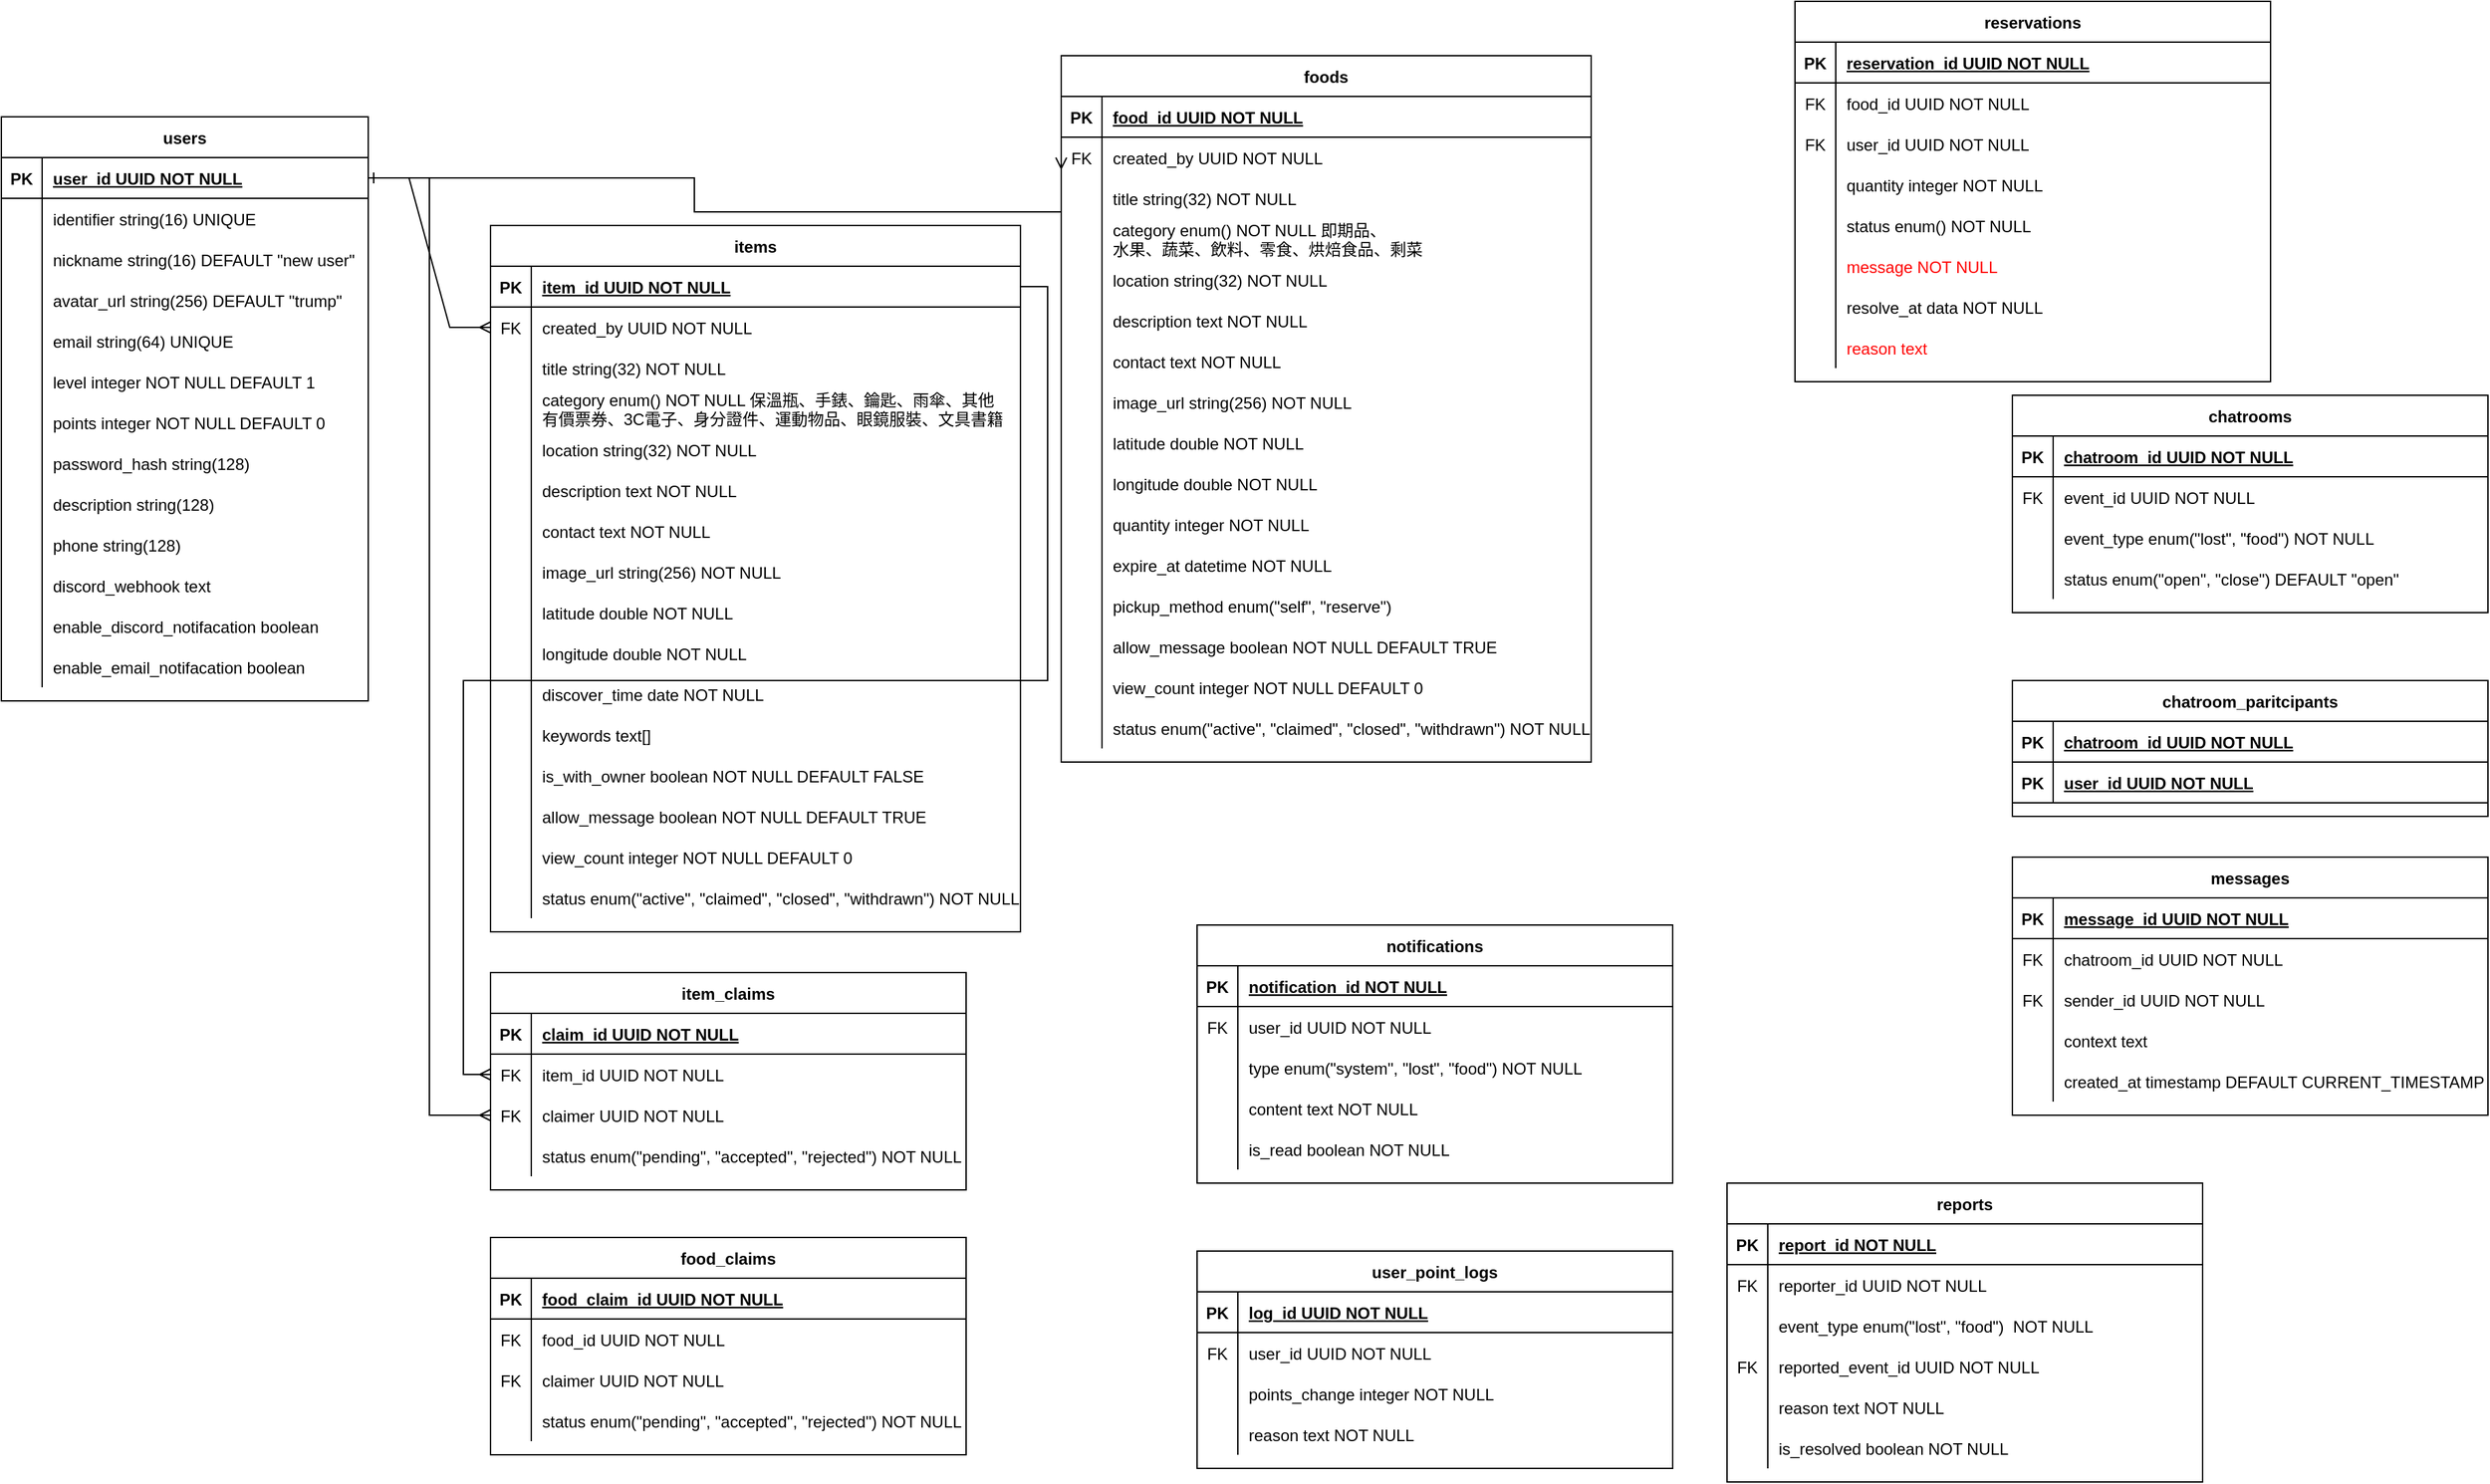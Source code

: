 <mxfile version="24.7.17" pages="3">
  <diagram id="R2lEEEUBdFMjLlhIrx00" name="ERD">
    <mxGraphModel dx="1434" dy="844" grid="1" gridSize="10" guides="1" tooltips="1" connect="1" arrows="1" fold="1" page="1" pageScale="1" pageWidth="850" pageHeight="1100" math="0" shadow="0" extFonts="Permanent Marker^https://fonts.googleapis.com/css?family=Permanent+Marker">
      <root>
        <mxCell id="0" />
        <mxCell id="1" parent="0" />
        <mxCell id="j-N4d5wPkzkmt1HsVc7V-1" value="users" style="shape=table;startSize=30;container=1;collapsible=1;childLayout=tableLayout;fixedRows=1;rowLines=0;fontStyle=1;align=center;resizeLast=1;" parent="1" vertex="1">
          <mxGeometry x="80" y="85" width="270" height="430" as="geometry" />
        </mxCell>
        <mxCell id="j-N4d5wPkzkmt1HsVc7V-2" value="" style="shape=partialRectangle;collapsible=0;dropTarget=0;pointerEvents=0;fillColor=none;points=[[0,0.5],[1,0.5]];portConstraint=eastwest;top=0;left=0;right=0;bottom=1;" parent="j-N4d5wPkzkmt1HsVc7V-1" vertex="1">
          <mxGeometry y="30" width="270" height="30" as="geometry" />
        </mxCell>
        <mxCell id="j-N4d5wPkzkmt1HsVc7V-3" value="PK" style="shape=partialRectangle;overflow=hidden;connectable=0;fillColor=none;top=0;left=0;bottom=0;right=0;fontStyle=1;" parent="j-N4d5wPkzkmt1HsVc7V-2" vertex="1">
          <mxGeometry width="30" height="30" as="geometry">
            <mxRectangle width="30" height="30" as="alternateBounds" />
          </mxGeometry>
        </mxCell>
        <mxCell id="j-N4d5wPkzkmt1HsVc7V-4" value="user_id UUID NOT NULL " style="shape=partialRectangle;overflow=hidden;connectable=0;fillColor=none;top=0;left=0;bottom=0;right=0;align=left;spacingLeft=6;fontStyle=5;" parent="j-N4d5wPkzkmt1HsVc7V-2" vertex="1">
          <mxGeometry x="30" width="240" height="30" as="geometry">
            <mxRectangle width="240" height="30" as="alternateBounds" />
          </mxGeometry>
        </mxCell>
        <mxCell id="j-N4d5wPkzkmt1HsVc7V-5" value="" style="shape=partialRectangle;collapsible=0;dropTarget=0;pointerEvents=0;fillColor=none;points=[[0,0.5],[1,0.5]];portConstraint=eastwest;top=0;left=0;right=0;bottom=0;" parent="j-N4d5wPkzkmt1HsVc7V-1" vertex="1">
          <mxGeometry y="60" width="270" height="30" as="geometry" />
        </mxCell>
        <mxCell id="j-N4d5wPkzkmt1HsVc7V-6" value="" style="shape=partialRectangle;overflow=hidden;connectable=0;fillColor=none;top=0;left=0;bottom=0;right=0;" parent="j-N4d5wPkzkmt1HsVc7V-5" vertex="1">
          <mxGeometry width="30" height="30" as="geometry">
            <mxRectangle width="30" height="30" as="alternateBounds" />
          </mxGeometry>
        </mxCell>
        <mxCell id="j-N4d5wPkzkmt1HsVc7V-7" value="identifier string(16) UNIQUE" style="shape=partialRectangle;overflow=hidden;connectable=0;fillColor=none;top=0;left=0;bottom=0;right=0;align=left;spacingLeft=6;" parent="j-N4d5wPkzkmt1HsVc7V-5" vertex="1">
          <mxGeometry x="30" width="240" height="30" as="geometry">
            <mxRectangle width="240" height="30" as="alternateBounds" />
          </mxGeometry>
        </mxCell>
        <mxCell id="j-N4d5wPkzkmt1HsVc7V-8" value="" style="shape=partialRectangle;collapsible=0;dropTarget=0;pointerEvents=0;fillColor=none;points=[[0,0.5],[1,0.5]];portConstraint=eastwest;top=0;left=0;right=0;bottom=0;" parent="j-N4d5wPkzkmt1HsVc7V-1" vertex="1">
          <mxGeometry y="90" width="270" height="30" as="geometry" />
        </mxCell>
        <mxCell id="j-N4d5wPkzkmt1HsVc7V-9" value="" style="shape=partialRectangle;overflow=hidden;connectable=0;fillColor=none;top=0;left=0;bottom=0;right=0;" parent="j-N4d5wPkzkmt1HsVc7V-8" vertex="1">
          <mxGeometry width="30" height="30" as="geometry">
            <mxRectangle width="30" height="30" as="alternateBounds" />
          </mxGeometry>
        </mxCell>
        <mxCell id="j-N4d5wPkzkmt1HsVc7V-10" value="nickname string(16) DEFAULT &quot;new user&quot;" style="shape=partialRectangle;overflow=hidden;connectable=0;fillColor=none;top=0;left=0;bottom=0;right=0;align=left;spacingLeft=6;" parent="j-N4d5wPkzkmt1HsVc7V-8" vertex="1">
          <mxGeometry x="30" width="240" height="30" as="geometry">
            <mxRectangle width="240" height="30" as="alternateBounds" />
          </mxGeometry>
        </mxCell>
        <mxCell id="j-N4d5wPkzkmt1HsVc7V-23" value="" style="shape=partialRectangle;collapsible=0;dropTarget=0;pointerEvents=0;fillColor=none;points=[[0,0.5],[1,0.5]];portConstraint=eastwest;top=0;left=0;right=0;bottom=0;" parent="j-N4d5wPkzkmt1HsVc7V-1" vertex="1">
          <mxGeometry y="120" width="270" height="30" as="geometry" />
        </mxCell>
        <mxCell id="j-N4d5wPkzkmt1HsVc7V-24" value="" style="shape=partialRectangle;overflow=hidden;connectable=0;fillColor=none;top=0;left=0;bottom=0;right=0;" parent="j-N4d5wPkzkmt1HsVc7V-23" vertex="1">
          <mxGeometry width="30" height="30" as="geometry">
            <mxRectangle width="30" height="30" as="alternateBounds" />
          </mxGeometry>
        </mxCell>
        <mxCell id="j-N4d5wPkzkmt1HsVc7V-25" value="avatar_url string(256) DEFAULT &quot;trump&quot;" style="shape=partialRectangle;overflow=hidden;connectable=0;fillColor=none;top=0;left=0;bottom=0;right=0;align=left;spacingLeft=6;" parent="j-N4d5wPkzkmt1HsVc7V-23" vertex="1">
          <mxGeometry x="30" width="240" height="30" as="geometry">
            <mxRectangle width="240" height="30" as="alternateBounds" />
          </mxGeometry>
        </mxCell>
        <mxCell id="j-N4d5wPkzkmt1HsVc7V-11" value="" style="shape=partialRectangle;collapsible=0;dropTarget=0;pointerEvents=0;fillColor=none;points=[[0,0.5],[1,0.5]];portConstraint=eastwest;top=0;left=0;right=0;bottom=0;" parent="j-N4d5wPkzkmt1HsVc7V-1" vertex="1">
          <mxGeometry y="150" width="270" height="30" as="geometry" />
        </mxCell>
        <mxCell id="j-N4d5wPkzkmt1HsVc7V-12" value="" style="shape=partialRectangle;overflow=hidden;connectable=0;fillColor=none;top=0;left=0;bottom=0;right=0;" parent="j-N4d5wPkzkmt1HsVc7V-11" vertex="1">
          <mxGeometry width="30" height="30" as="geometry">
            <mxRectangle width="30" height="30" as="alternateBounds" />
          </mxGeometry>
        </mxCell>
        <mxCell id="j-N4d5wPkzkmt1HsVc7V-13" value="email string(64) UNIQUE" style="shape=partialRectangle;overflow=hidden;connectable=0;fillColor=none;top=0;left=0;bottom=0;right=0;align=left;spacingLeft=6;" parent="j-N4d5wPkzkmt1HsVc7V-11" vertex="1">
          <mxGeometry x="30" width="240" height="30" as="geometry">
            <mxRectangle width="240" height="30" as="alternateBounds" />
          </mxGeometry>
        </mxCell>
        <mxCell id="j-N4d5wPkzkmt1HsVc7V-14" value="" style="shape=partialRectangle;collapsible=0;dropTarget=0;pointerEvents=0;fillColor=none;points=[[0,0.5],[1,0.5]];portConstraint=eastwest;top=0;left=0;right=0;bottom=0;" parent="j-N4d5wPkzkmt1HsVc7V-1" vertex="1">
          <mxGeometry y="180" width="270" height="30" as="geometry" />
        </mxCell>
        <mxCell id="j-N4d5wPkzkmt1HsVc7V-15" value="" style="shape=partialRectangle;overflow=hidden;connectable=0;fillColor=none;top=0;left=0;bottom=0;right=0;" parent="j-N4d5wPkzkmt1HsVc7V-14" vertex="1">
          <mxGeometry width="30" height="30" as="geometry">
            <mxRectangle width="30" height="30" as="alternateBounds" />
          </mxGeometry>
        </mxCell>
        <mxCell id="j-N4d5wPkzkmt1HsVc7V-16" value="level integer NOT NULL DEFAULT 1" style="shape=partialRectangle;overflow=hidden;connectable=0;fillColor=none;top=0;left=0;bottom=0;right=0;align=left;spacingLeft=6;" parent="j-N4d5wPkzkmt1HsVc7V-14" vertex="1">
          <mxGeometry x="30" width="240" height="30" as="geometry">
            <mxRectangle width="240" height="30" as="alternateBounds" />
          </mxGeometry>
        </mxCell>
        <mxCell id="j-N4d5wPkzkmt1HsVc7V-17" value="" style="shape=partialRectangle;collapsible=0;dropTarget=0;pointerEvents=0;fillColor=none;points=[[0,0.5],[1,0.5]];portConstraint=eastwest;top=0;left=0;right=0;bottom=0;" parent="j-N4d5wPkzkmt1HsVc7V-1" vertex="1">
          <mxGeometry y="210" width="270" height="30" as="geometry" />
        </mxCell>
        <mxCell id="j-N4d5wPkzkmt1HsVc7V-18" value="" style="shape=partialRectangle;overflow=hidden;connectable=0;fillColor=none;top=0;left=0;bottom=0;right=0;" parent="j-N4d5wPkzkmt1HsVc7V-17" vertex="1">
          <mxGeometry width="30" height="30" as="geometry">
            <mxRectangle width="30" height="30" as="alternateBounds" />
          </mxGeometry>
        </mxCell>
        <mxCell id="j-N4d5wPkzkmt1HsVc7V-19" value="points integer NOT NULL DEFAULT 0" style="shape=partialRectangle;overflow=hidden;connectable=0;fillColor=none;top=0;left=0;bottom=0;right=0;align=left;spacingLeft=6;" parent="j-N4d5wPkzkmt1HsVc7V-17" vertex="1">
          <mxGeometry x="30" width="240" height="30" as="geometry">
            <mxRectangle width="240" height="30" as="alternateBounds" />
          </mxGeometry>
        </mxCell>
        <mxCell id="pL2I_HxG4w2Z8ZYpl1PO-6" value="" style="shape=partialRectangle;collapsible=0;dropTarget=0;pointerEvents=0;fillColor=none;points=[[0,0.5],[1,0.5]];portConstraint=eastwest;top=0;left=0;right=0;bottom=0;" vertex="1" parent="j-N4d5wPkzkmt1HsVc7V-1">
          <mxGeometry y="240" width="270" height="30" as="geometry" />
        </mxCell>
        <mxCell id="pL2I_HxG4w2Z8ZYpl1PO-7" value="" style="shape=partialRectangle;overflow=hidden;connectable=0;fillColor=none;top=0;left=0;bottom=0;right=0;" vertex="1" parent="pL2I_HxG4w2Z8ZYpl1PO-6">
          <mxGeometry width="30" height="30" as="geometry">
            <mxRectangle width="30" height="30" as="alternateBounds" />
          </mxGeometry>
        </mxCell>
        <mxCell id="pL2I_HxG4w2Z8ZYpl1PO-8" value="password_hash string(128)" style="shape=partialRectangle;overflow=hidden;connectable=0;fillColor=none;top=0;left=0;bottom=0;right=0;align=left;spacingLeft=6;" vertex="1" parent="pL2I_HxG4w2Z8ZYpl1PO-6">
          <mxGeometry x="30" width="240" height="30" as="geometry">
            <mxRectangle width="240" height="30" as="alternateBounds" />
          </mxGeometry>
        </mxCell>
        <mxCell id="pL2I_HxG4w2Z8ZYpl1PO-9" value="" style="shape=partialRectangle;collapsible=0;dropTarget=0;pointerEvents=0;fillColor=none;points=[[0,0.5],[1,0.5]];portConstraint=eastwest;top=0;left=0;right=0;bottom=0;" vertex="1" parent="j-N4d5wPkzkmt1HsVc7V-1">
          <mxGeometry y="270" width="270" height="30" as="geometry" />
        </mxCell>
        <mxCell id="pL2I_HxG4w2Z8ZYpl1PO-10" value="" style="shape=partialRectangle;overflow=hidden;connectable=0;fillColor=none;top=0;left=0;bottom=0;right=0;" vertex="1" parent="pL2I_HxG4w2Z8ZYpl1PO-9">
          <mxGeometry width="30" height="30" as="geometry">
            <mxRectangle width="30" height="30" as="alternateBounds" />
          </mxGeometry>
        </mxCell>
        <mxCell id="pL2I_HxG4w2Z8ZYpl1PO-11" value="description string(128)" style="shape=partialRectangle;overflow=hidden;connectable=0;fillColor=none;top=0;left=0;bottom=0;right=0;align=left;spacingLeft=6;" vertex="1" parent="pL2I_HxG4w2Z8ZYpl1PO-9">
          <mxGeometry x="30" width="240" height="30" as="geometry">
            <mxRectangle width="240" height="30" as="alternateBounds" />
          </mxGeometry>
        </mxCell>
        <mxCell id="pL2I_HxG4w2Z8ZYpl1PO-3" value="" style="shape=partialRectangle;collapsible=0;dropTarget=0;pointerEvents=0;fillColor=none;points=[[0,0.5],[1,0.5]];portConstraint=eastwest;top=0;left=0;right=0;bottom=0;" vertex="1" parent="j-N4d5wPkzkmt1HsVc7V-1">
          <mxGeometry y="300" width="270" height="30" as="geometry" />
        </mxCell>
        <mxCell id="pL2I_HxG4w2Z8ZYpl1PO-4" value="" style="shape=partialRectangle;overflow=hidden;connectable=0;fillColor=none;top=0;left=0;bottom=0;right=0;" vertex="1" parent="pL2I_HxG4w2Z8ZYpl1PO-3">
          <mxGeometry width="30" height="30" as="geometry">
            <mxRectangle width="30" height="30" as="alternateBounds" />
          </mxGeometry>
        </mxCell>
        <mxCell id="pL2I_HxG4w2Z8ZYpl1PO-5" value="phone string(128)" style="shape=partialRectangle;overflow=hidden;connectable=0;fillColor=none;top=0;left=0;bottom=0;right=0;align=left;spacingLeft=6;" vertex="1" parent="pL2I_HxG4w2Z8ZYpl1PO-3">
          <mxGeometry x="30" width="240" height="30" as="geometry">
            <mxRectangle width="240" height="30" as="alternateBounds" />
          </mxGeometry>
        </mxCell>
        <mxCell id="pL2I_HxG4w2Z8ZYpl1PO-12" value="" style="shape=partialRectangle;collapsible=0;dropTarget=0;pointerEvents=0;fillColor=none;points=[[0,0.5],[1,0.5]];portConstraint=eastwest;top=0;left=0;right=0;bottom=0;" vertex="1" parent="j-N4d5wPkzkmt1HsVc7V-1">
          <mxGeometry y="330" width="270" height="30" as="geometry" />
        </mxCell>
        <mxCell id="pL2I_HxG4w2Z8ZYpl1PO-13" value="" style="shape=partialRectangle;overflow=hidden;connectable=0;fillColor=none;top=0;left=0;bottom=0;right=0;" vertex="1" parent="pL2I_HxG4w2Z8ZYpl1PO-12">
          <mxGeometry width="30" height="30" as="geometry">
            <mxRectangle width="30" height="30" as="alternateBounds" />
          </mxGeometry>
        </mxCell>
        <mxCell id="pL2I_HxG4w2Z8ZYpl1PO-14" value="discord_webhook text" style="shape=partialRectangle;overflow=hidden;connectable=0;fillColor=none;top=0;left=0;bottom=0;right=0;align=left;spacingLeft=6;" vertex="1" parent="pL2I_HxG4w2Z8ZYpl1PO-12">
          <mxGeometry x="30" width="240" height="30" as="geometry">
            <mxRectangle width="240" height="30" as="alternateBounds" />
          </mxGeometry>
        </mxCell>
        <mxCell id="pL2I_HxG4w2Z8ZYpl1PO-15" value="" style="shape=partialRectangle;collapsible=0;dropTarget=0;pointerEvents=0;fillColor=none;points=[[0,0.5],[1,0.5]];portConstraint=eastwest;top=0;left=0;right=0;bottom=0;" vertex="1" parent="j-N4d5wPkzkmt1HsVc7V-1">
          <mxGeometry y="360" width="270" height="30" as="geometry" />
        </mxCell>
        <mxCell id="pL2I_HxG4w2Z8ZYpl1PO-16" value="" style="shape=partialRectangle;overflow=hidden;connectable=0;fillColor=none;top=0;left=0;bottom=0;right=0;" vertex="1" parent="pL2I_HxG4w2Z8ZYpl1PO-15">
          <mxGeometry width="30" height="30" as="geometry">
            <mxRectangle width="30" height="30" as="alternateBounds" />
          </mxGeometry>
        </mxCell>
        <mxCell id="pL2I_HxG4w2Z8ZYpl1PO-17" value="enable_discord_notifacation boolean" style="shape=partialRectangle;overflow=hidden;connectable=0;fillColor=none;top=0;left=0;bottom=0;right=0;align=left;spacingLeft=6;" vertex="1" parent="pL2I_HxG4w2Z8ZYpl1PO-15">
          <mxGeometry x="30" width="240" height="30" as="geometry">
            <mxRectangle width="240" height="30" as="alternateBounds" />
          </mxGeometry>
        </mxCell>
        <mxCell id="j-N4d5wPkzkmt1HsVc7V-20" value="" style="shape=partialRectangle;collapsible=0;dropTarget=0;pointerEvents=0;fillColor=none;points=[[0,0.5],[1,0.5]];portConstraint=eastwest;top=0;left=0;right=0;bottom=0;" parent="j-N4d5wPkzkmt1HsVc7V-1" vertex="1">
          <mxGeometry y="390" width="270" height="30" as="geometry" />
        </mxCell>
        <mxCell id="j-N4d5wPkzkmt1HsVc7V-21" value="" style="shape=partialRectangle;overflow=hidden;connectable=0;fillColor=none;top=0;left=0;bottom=0;right=0;" parent="j-N4d5wPkzkmt1HsVc7V-20" vertex="1">
          <mxGeometry width="30" height="30" as="geometry">
            <mxRectangle width="30" height="30" as="alternateBounds" />
          </mxGeometry>
        </mxCell>
        <mxCell id="j-N4d5wPkzkmt1HsVc7V-22" value="enable_email_notifacation boolean" style="shape=partialRectangle;overflow=hidden;connectable=0;fillColor=none;top=0;left=0;bottom=0;right=0;align=left;spacingLeft=6;" parent="j-N4d5wPkzkmt1HsVc7V-20" vertex="1">
          <mxGeometry x="30" width="240" height="30" as="geometry">
            <mxRectangle width="240" height="30" as="alternateBounds" />
          </mxGeometry>
        </mxCell>
        <mxCell id="j-N4d5wPkzkmt1HsVc7V-26" value="items" style="shape=table;startSize=30;container=1;collapsible=1;childLayout=tableLayout;fixedRows=1;rowLines=0;fontStyle=1;align=center;resizeLast=1;" parent="1" vertex="1">
          <mxGeometry x="440" y="165" width="390" height="520" as="geometry" />
        </mxCell>
        <mxCell id="j-N4d5wPkzkmt1HsVc7V-27" value="" style="shape=partialRectangle;collapsible=0;dropTarget=0;pointerEvents=0;fillColor=none;points=[[0,0.5],[1,0.5]];portConstraint=eastwest;top=0;left=0;right=0;bottom=1;" parent="j-N4d5wPkzkmt1HsVc7V-26" vertex="1">
          <mxGeometry y="30" width="390" height="30" as="geometry" />
        </mxCell>
        <mxCell id="j-N4d5wPkzkmt1HsVc7V-28" value="PK" style="shape=partialRectangle;overflow=hidden;connectable=0;fillColor=none;top=0;left=0;bottom=0;right=0;fontStyle=1;" parent="j-N4d5wPkzkmt1HsVc7V-27" vertex="1">
          <mxGeometry width="30" height="30" as="geometry">
            <mxRectangle width="30" height="30" as="alternateBounds" />
          </mxGeometry>
        </mxCell>
        <mxCell id="j-N4d5wPkzkmt1HsVc7V-29" value="item_id UUID NOT NULL " style="shape=partialRectangle;overflow=hidden;connectable=0;fillColor=none;top=0;left=0;bottom=0;right=0;align=left;spacingLeft=6;fontStyle=5;" parent="j-N4d5wPkzkmt1HsVc7V-27" vertex="1">
          <mxGeometry x="30" width="360" height="30" as="geometry">
            <mxRectangle width="360" height="30" as="alternateBounds" />
          </mxGeometry>
        </mxCell>
        <mxCell id="j-N4d5wPkzkmt1HsVc7V-72" value="" style="shape=partialRectangle;collapsible=0;dropTarget=0;pointerEvents=0;fillColor=none;points=[[0,0.5],[1,0.5]];portConstraint=eastwest;top=0;left=0;right=0;bottom=0;" parent="j-N4d5wPkzkmt1HsVc7V-26" vertex="1">
          <mxGeometry y="60" width="390" height="30" as="geometry" />
        </mxCell>
        <mxCell id="j-N4d5wPkzkmt1HsVc7V-73" value="FK" style="shape=partialRectangle;overflow=hidden;connectable=0;fillColor=none;top=0;left=0;bottom=0;right=0;" parent="j-N4d5wPkzkmt1HsVc7V-72" vertex="1">
          <mxGeometry width="30" height="30" as="geometry">
            <mxRectangle width="30" height="30" as="alternateBounds" />
          </mxGeometry>
        </mxCell>
        <mxCell id="j-N4d5wPkzkmt1HsVc7V-74" value="created_by UUID NOT NULL" style="shape=partialRectangle;overflow=hidden;connectable=0;fillColor=none;top=0;left=0;bottom=0;right=0;align=left;spacingLeft=6;" parent="j-N4d5wPkzkmt1HsVc7V-72" vertex="1">
          <mxGeometry x="30" width="360" height="30" as="geometry">
            <mxRectangle width="360" height="30" as="alternateBounds" />
          </mxGeometry>
        </mxCell>
        <mxCell id="j-N4d5wPkzkmt1HsVc7V-30" value="" style="shape=partialRectangle;collapsible=0;dropTarget=0;pointerEvents=0;fillColor=none;points=[[0,0.5],[1,0.5]];portConstraint=eastwest;top=0;left=0;right=0;bottom=0;" parent="j-N4d5wPkzkmt1HsVc7V-26" vertex="1">
          <mxGeometry y="90" width="390" height="30" as="geometry" />
        </mxCell>
        <mxCell id="j-N4d5wPkzkmt1HsVc7V-31" value="" style="shape=partialRectangle;overflow=hidden;connectable=0;fillColor=none;top=0;left=0;bottom=0;right=0;" parent="j-N4d5wPkzkmt1HsVc7V-30" vertex="1">
          <mxGeometry width="30" height="30" as="geometry">
            <mxRectangle width="30" height="30" as="alternateBounds" />
          </mxGeometry>
        </mxCell>
        <mxCell id="j-N4d5wPkzkmt1HsVc7V-32" value="title string(32) NOT NULL" style="shape=partialRectangle;overflow=hidden;connectable=0;fillColor=none;top=0;left=0;bottom=0;right=0;align=left;spacingLeft=6;" parent="j-N4d5wPkzkmt1HsVc7V-30" vertex="1">
          <mxGeometry x="30" width="360" height="30" as="geometry">
            <mxRectangle width="360" height="30" as="alternateBounds" />
          </mxGeometry>
        </mxCell>
        <mxCell id="j-N4d5wPkzkmt1HsVc7V-33" value="" style="shape=partialRectangle;collapsible=0;dropTarget=0;pointerEvents=0;fillColor=none;points=[[0,0.5],[1,0.5]];portConstraint=eastwest;top=0;left=0;right=0;bottom=0;" parent="j-N4d5wPkzkmt1HsVc7V-26" vertex="1">
          <mxGeometry y="120" width="390" height="30" as="geometry" />
        </mxCell>
        <mxCell id="j-N4d5wPkzkmt1HsVc7V-34" value="" style="shape=partialRectangle;overflow=hidden;connectable=0;fillColor=none;top=0;left=0;bottom=0;right=0;" parent="j-N4d5wPkzkmt1HsVc7V-33" vertex="1">
          <mxGeometry width="30" height="30" as="geometry">
            <mxRectangle width="30" height="30" as="alternateBounds" />
          </mxGeometry>
        </mxCell>
        <mxCell id="j-N4d5wPkzkmt1HsVc7V-35" value="category enum() NOT NULL 保溫瓶、手錶、鑰匙、雨傘、其他&#xa;有價票券、3C電子、身分證件、運動物品、眼鏡服裝、文具書籍" style="shape=partialRectangle;overflow=hidden;connectable=0;fillColor=none;top=0;left=0;bottom=0;right=0;align=left;spacingLeft=6;" parent="j-N4d5wPkzkmt1HsVc7V-33" vertex="1">
          <mxGeometry x="30" width="360" height="30" as="geometry">
            <mxRectangle width="360" height="30" as="alternateBounds" />
          </mxGeometry>
        </mxCell>
        <mxCell id="j-N4d5wPkzkmt1HsVc7V-36" value="" style="shape=partialRectangle;collapsible=0;dropTarget=0;pointerEvents=0;fillColor=none;points=[[0,0.5],[1,0.5]];portConstraint=eastwest;top=0;left=0;right=0;bottom=0;" parent="j-N4d5wPkzkmt1HsVc7V-26" vertex="1">
          <mxGeometry y="150" width="390" height="30" as="geometry" />
        </mxCell>
        <mxCell id="j-N4d5wPkzkmt1HsVc7V-37" value="" style="shape=partialRectangle;overflow=hidden;connectable=0;fillColor=none;top=0;left=0;bottom=0;right=0;" parent="j-N4d5wPkzkmt1HsVc7V-36" vertex="1">
          <mxGeometry width="30" height="30" as="geometry">
            <mxRectangle width="30" height="30" as="alternateBounds" />
          </mxGeometry>
        </mxCell>
        <mxCell id="j-N4d5wPkzkmt1HsVc7V-38" value="location string(32) NOT NULL" style="shape=partialRectangle;overflow=hidden;connectable=0;fillColor=none;top=0;left=0;bottom=0;right=0;align=left;spacingLeft=6;" parent="j-N4d5wPkzkmt1HsVc7V-36" vertex="1">
          <mxGeometry x="30" width="360" height="30" as="geometry">
            <mxRectangle width="360" height="30" as="alternateBounds" />
          </mxGeometry>
        </mxCell>
        <mxCell id="j-N4d5wPkzkmt1HsVc7V-42" value="" style="shape=partialRectangle;collapsible=0;dropTarget=0;pointerEvents=0;fillColor=none;points=[[0,0.5],[1,0.5]];portConstraint=eastwest;top=0;left=0;right=0;bottom=0;" parent="j-N4d5wPkzkmt1HsVc7V-26" vertex="1">
          <mxGeometry y="180" width="390" height="30" as="geometry" />
        </mxCell>
        <mxCell id="j-N4d5wPkzkmt1HsVc7V-43" value="" style="shape=partialRectangle;overflow=hidden;connectable=0;fillColor=none;top=0;left=0;bottom=0;right=0;" parent="j-N4d5wPkzkmt1HsVc7V-42" vertex="1">
          <mxGeometry width="30" height="30" as="geometry">
            <mxRectangle width="30" height="30" as="alternateBounds" />
          </mxGeometry>
        </mxCell>
        <mxCell id="j-N4d5wPkzkmt1HsVc7V-44" value="description text NOT NULL" style="shape=partialRectangle;overflow=hidden;connectable=0;fillColor=none;top=0;left=0;bottom=0;right=0;align=left;spacingLeft=6;" parent="j-N4d5wPkzkmt1HsVc7V-42" vertex="1">
          <mxGeometry x="30" width="360" height="30" as="geometry">
            <mxRectangle width="360" height="30" as="alternateBounds" />
          </mxGeometry>
        </mxCell>
        <mxCell id="j-N4d5wPkzkmt1HsVc7V-45" value="" style="shape=partialRectangle;collapsible=0;dropTarget=0;pointerEvents=0;fillColor=none;points=[[0,0.5],[1,0.5]];portConstraint=eastwest;top=0;left=0;right=0;bottom=0;" parent="j-N4d5wPkzkmt1HsVc7V-26" vertex="1">
          <mxGeometry y="210" width="390" height="30" as="geometry" />
        </mxCell>
        <mxCell id="j-N4d5wPkzkmt1HsVc7V-46" value="" style="shape=partialRectangle;overflow=hidden;connectable=0;fillColor=none;top=0;left=0;bottom=0;right=0;" parent="j-N4d5wPkzkmt1HsVc7V-45" vertex="1">
          <mxGeometry width="30" height="30" as="geometry">
            <mxRectangle width="30" height="30" as="alternateBounds" />
          </mxGeometry>
        </mxCell>
        <mxCell id="j-N4d5wPkzkmt1HsVc7V-47" value="contact text NOT NULL" style="shape=partialRectangle;overflow=hidden;connectable=0;fillColor=none;top=0;left=0;bottom=0;right=0;align=left;spacingLeft=6;" parent="j-N4d5wPkzkmt1HsVc7V-45" vertex="1">
          <mxGeometry x="30" width="360" height="30" as="geometry">
            <mxRectangle width="360" height="30" as="alternateBounds" />
          </mxGeometry>
        </mxCell>
        <mxCell id="j-N4d5wPkzkmt1HsVc7V-48" value="" style="shape=partialRectangle;collapsible=0;dropTarget=0;pointerEvents=0;fillColor=none;points=[[0,0.5],[1,0.5]];portConstraint=eastwest;top=0;left=0;right=0;bottom=0;" parent="j-N4d5wPkzkmt1HsVc7V-26" vertex="1">
          <mxGeometry y="240" width="390" height="30" as="geometry" />
        </mxCell>
        <mxCell id="j-N4d5wPkzkmt1HsVc7V-49" value="" style="shape=partialRectangle;overflow=hidden;connectable=0;fillColor=none;top=0;left=0;bottom=0;right=0;" parent="j-N4d5wPkzkmt1HsVc7V-48" vertex="1">
          <mxGeometry width="30" height="30" as="geometry">
            <mxRectangle width="30" height="30" as="alternateBounds" />
          </mxGeometry>
        </mxCell>
        <mxCell id="j-N4d5wPkzkmt1HsVc7V-50" value="image_url string(256) NOT NULL " style="shape=partialRectangle;overflow=hidden;connectable=0;fillColor=none;top=0;left=0;bottom=0;right=0;align=left;spacingLeft=6;" parent="j-N4d5wPkzkmt1HsVc7V-48" vertex="1">
          <mxGeometry x="30" width="360" height="30" as="geometry">
            <mxRectangle width="360" height="30" as="alternateBounds" />
          </mxGeometry>
        </mxCell>
        <mxCell id="j-N4d5wPkzkmt1HsVc7V-51" value="" style="shape=partialRectangle;collapsible=0;dropTarget=0;pointerEvents=0;fillColor=none;points=[[0,0.5],[1,0.5]];portConstraint=eastwest;top=0;left=0;right=0;bottom=0;" parent="j-N4d5wPkzkmt1HsVc7V-26" vertex="1">
          <mxGeometry y="270" width="390" height="30" as="geometry" />
        </mxCell>
        <mxCell id="j-N4d5wPkzkmt1HsVc7V-52" value="" style="shape=partialRectangle;overflow=hidden;connectable=0;fillColor=none;top=0;left=0;bottom=0;right=0;" parent="j-N4d5wPkzkmt1HsVc7V-51" vertex="1">
          <mxGeometry width="30" height="30" as="geometry">
            <mxRectangle width="30" height="30" as="alternateBounds" />
          </mxGeometry>
        </mxCell>
        <mxCell id="j-N4d5wPkzkmt1HsVc7V-53" value="latitude double NOT NULL " style="shape=partialRectangle;overflow=hidden;connectable=0;fillColor=none;top=0;left=0;bottom=0;right=0;align=left;spacingLeft=6;" parent="j-N4d5wPkzkmt1HsVc7V-51" vertex="1">
          <mxGeometry x="30" width="360" height="30" as="geometry">
            <mxRectangle width="360" height="30" as="alternateBounds" />
          </mxGeometry>
        </mxCell>
        <mxCell id="j-N4d5wPkzkmt1HsVc7V-54" value="" style="shape=partialRectangle;collapsible=0;dropTarget=0;pointerEvents=0;fillColor=none;points=[[0,0.5],[1,0.5]];portConstraint=eastwest;top=0;left=0;right=0;bottom=0;" parent="j-N4d5wPkzkmt1HsVc7V-26" vertex="1">
          <mxGeometry y="300" width="390" height="30" as="geometry" />
        </mxCell>
        <mxCell id="j-N4d5wPkzkmt1HsVc7V-55" value="" style="shape=partialRectangle;overflow=hidden;connectable=0;fillColor=none;top=0;left=0;bottom=0;right=0;" parent="j-N4d5wPkzkmt1HsVc7V-54" vertex="1">
          <mxGeometry width="30" height="30" as="geometry">
            <mxRectangle width="30" height="30" as="alternateBounds" />
          </mxGeometry>
        </mxCell>
        <mxCell id="j-N4d5wPkzkmt1HsVc7V-56" value="longitude double NOT NULL " style="shape=partialRectangle;overflow=hidden;connectable=0;fillColor=none;top=0;left=0;bottom=0;right=0;align=left;spacingLeft=6;" parent="j-N4d5wPkzkmt1HsVc7V-54" vertex="1">
          <mxGeometry x="30" width="360" height="30" as="geometry">
            <mxRectangle width="360" height="30" as="alternateBounds" />
          </mxGeometry>
        </mxCell>
        <mxCell id="j-N4d5wPkzkmt1HsVc7V-39" value="" style="shape=partialRectangle;collapsible=0;dropTarget=0;pointerEvents=0;fillColor=none;points=[[0,0.5],[1,0.5]];portConstraint=eastwest;top=0;left=0;right=0;bottom=0;" parent="j-N4d5wPkzkmt1HsVc7V-26" vertex="1">
          <mxGeometry y="330" width="390" height="30" as="geometry" />
        </mxCell>
        <mxCell id="j-N4d5wPkzkmt1HsVc7V-40" value="" style="shape=partialRectangle;overflow=hidden;connectable=0;fillColor=none;top=0;left=0;bottom=0;right=0;" parent="j-N4d5wPkzkmt1HsVc7V-39" vertex="1">
          <mxGeometry width="30" height="30" as="geometry">
            <mxRectangle width="30" height="30" as="alternateBounds" />
          </mxGeometry>
        </mxCell>
        <mxCell id="j-N4d5wPkzkmt1HsVc7V-41" value="discover_time date NOT NULL" style="shape=partialRectangle;overflow=hidden;connectable=0;fillColor=none;top=0;left=0;bottom=0;right=0;align=left;spacingLeft=6;" parent="j-N4d5wPkzkmt1HsVc7V-39" vertex="1">
          <mxGeometry x="30" width="360" height="30" as="geometry">
            <mxRectangle width="360" height="30" as="alternateBounds" />
          </mxGeometry>
        </mxCell>
        <mxCell id="j-N4d5wPkzkmt1HsVc7V-57" value="" style="shape=partialRectangle;collapsible=0;dropTarget=0;pointerEvents=0;fillColor=none;points=[[0,0.5],[1,0.5]];portConstraint=eastwest;top=0;left=0;right=0;bottom=0;" parent="j-N4d5wPkzkmt1HsVc7V-26" vertex="1">
          <mxGeometry y="360" width="390" height="30" as="geometry" />
        </mxCell>
        <mxCell id="j-N4d5wPkzkmt1HsVc7V-58" value="" style="shape=partialRectangle;overflow=hidden;connectable=0;fillColor=none;top=0;left=0;bottom=0;right=0;" parent="j-N4d5wPkzkmt1HsVc7V-57" vertex="1">
          <mxGeometry width="30" height="30" as="geometry">
            <mxRectangle width="30" height="30" as="alternateBounds" />
          </mxGeometry>
        </mxCell>
        <mxCell id="j-N4d5wPkzkmt1HsVc7V-59" value="keywords text[] " style="shape=partialRectangle;overflow=hidden;connectable=0;fillColor=none;top=0;left=0;bottom=0;right=0;align=left;spacingLeft=6;" parent="j-N4d5wPkzkmt1HsVc7V-57" vertex="1">
          <mxGeometry x="30" width="360" height="30" as="geometry">
            <mxRectangle width="360" height="30" as="alternateBounds" />
          </mxGeometry>
        </mxCell>
        <mxCell id="j-N4d5wPkzkmt1HsVc7V-63" value="" style="shape=partialRectangle;collapsible=0;dropTarget=0;pointerEvents=0;fillColor=none;points=[[0,0.5],[1,0.5]];portConstraint=eastwest;top=0;left=0;right=0;bottom=0;" parent="j-N4d5wPkzkmt1HsVc7V-26" vertex="1">
          <mxGeometry y="390" width="390" height="30" as="geometry" />
        </mxCell>
        <mxCell id="j-N4d5wPkzkmt1HsVc7V-64" value="" style="shape=partialRectangle;overflow=hidden;connectable=0;fillColor=none;top=0;left=0;bottom=0;right=0;" parent="j-N4d5wPkzkmt1HsVc7V-63" vertex="1">
          <mxGeometry width="30" height="30" as="geometry">
            <mxRectangle width="30" height="30" as="alternateBounds" />
          </mxGeometry>
        </mxCell>
        <mxCell id="j-N4d5wPkzkmt1HsVc7V-65" value="is_with_owner boolean NOT NULL DEFAULT FALSE " style="shape=partialRectangle;overflow=hidden;connectable=0;fillColor=none;top=0;left=0;bottom=0;right=0;align=left;spacingLeft=6;" parent="j-N4d5wPkzkmt1HsVc7V-63" vertex="1">
          <mxGeometry x="30" width="360" height="30" as="geometry">
            <mxRectangle width="360" height="30" as="alternateBounds" />
          </mxGeometry>
        </mxCell>
        <mxCell id="j-N4d5wPkzkmt1HsVc7V-69" value="" style="shape=partialRectangle;collapsible=0;dropTarget=0;pointerEvents=0;fillColor=none;points=[[0,0.5],[1,0.5]];portConstraint=eastwest;top=0;left=0;right=0;bottom=0;" parent="j-N4d5wPkzkmt1HsVc7V-26" vertex="1">
          <mxGeometry y="420" width="390" height="30" as="geometry" />
        </mxCell>
        <mxCell id="j-N4d5wPkzkmt1HsVc7V-70" value="" style="shape=partialRectangle;overflow=hidden;connectable=0;fillColor=none;top=0;left=0;bottom=0;right=0;" parent="j-N4d5wPkzkmt1HsVc7V-69" vertex="1">
          <mxGeometry width="30" height="30" as="geometry">
            <mxRectangle width="30" height="30" as="alternateBounds" />
          </mxGeometry>
        </mxCell>
        <mxCell id="j-N4d5wPkzkmt1HsVc7V-71" value="allow_message boolean NOT NULL DEFAULT TRUE" style="shape=partialRectangle;overflow=hidden;connectable=0;fillColor=none;top=0;left=0;bottom=0;right=0;align=left;spacingLeft=6;" parent="j-N4d5wPkzkmt1HsVc7V-69" vertex="1">
          <mxGeometry x="30" width="360" height="30" as="geometry">
            <mxRectangle width="360" height="30" as="alternateBounds" />
          </mxGeometry>
        </mxCell>
        <mxCell id="SpTVwdovc8gNB9cEYotk-55" value="" style="shape=partialRectangle;collapsible=0;dropTarget=0;pointerEvents=0;fillColor=none;points=[[0,0.5],[1,0.5]];portConstraint=eastwest;top=0;left=0;right=0;bottom=0;" parent="j-N4d5wPkzkmt1HsVc7V-26" vertex="1">
          <mxGeometry y="450" width="390" height="30" as="geometry" />
        </mxCell>
        <mxCell id="SpTVwdovc8gNB9cEYotk-56" value="" style="shape=partialRectangle;overflow=hidden;connectable=0;fillColor=none;top=0;left=0;bottom=0;right=0;" parent="SpTVwdovc8gNB9cEYotk-55" vertex="1">
          <mxGeometry width="30" height="30" as="geometry">
            <mxRectangle width="30" height="30" as="alternateBounds" />
          </mxGeometry>
        </mxCell>
        <mxCell id="SpTVwdovc8gNB9cEYotk-57" value="view_count integer NOT NULL DEFAULT 0" style="shape=partialRectangle;overflow=hidden;connectable=0;fillColor=none;top=0;left=0;bottom=0;right=0;align=left;spacingLeft=6;" parent="SpTVwdovc8gNB9cEYotk-55" vertex="1">
          <mxGeometry x="30" width="360" height="30" as="geometry">
            <mxRectangle width="360" height="30" as="alternateBounds" />
          </mxGeometry>
        </mxCell>
        <mxCell id="j-N4d5wPkzkmt1HsVc7V-60" value="" style="shape=partialRectangle;collapsible=0;dropTarget=0;pointerEvents=0;fillColor=none;points=[[0,0.5],[1,0.5]];portConstraint=eastwest;top=0;left=0;right=0;bottom=0;" parent="j-N4d5wPkzkmt1HsVc7V-26" vertex="1">
          <mxGeometry y="480" width="390" height="30" as="geometry" />
        </mxCell>
        <mxCell id="j-N4d5wPkzkmt1HsVc7V-61" value="" style="shape=partialRectangle;overflow=hidden;connectable=0;fillColor=none;top=0;left=0;bottom=0;right=0;" parent="j-N4d5wPkzkmt1HsVc7V-60" vertex="1">
          <mxGeometry width="30" height="30" as="geometry">
            <mxRectangle width="30" height="30" as="alternateBounds" />
          </mxGeometry>
        </mxCell>
        <mxCell id="j-N4d5wPkzkmt1HsVc7V-62" value="status enum(&quot;active&quot;, &quot;claimed&quot;, &quot;closed&quot;, &quot;withdrawn&quot;) NOT NULL " style="shape=partialRectangle;overflow=hidden;connectable=0;fillColor=none;top=0;left=0;bottom=0;right=0;align=left;spacingLeft=6;" parent="j-N4d5wPkzkmt1HsVc7V-60" vertex="1">
          <mxGeometry x="30" width="360" height="30" as="geometry">
            <mxRectangle width="360" height="30" as="alternateBounds" />
          </mxGeometry>
        </mxCell>
        <mxCell id="j-N4d5wPkzkmt1HsVc7V-75" value="item_claims" style="shape=table;startSize=30;container=1;collapsible=1;childLayout=tableLayout;fixedRows=1;rowLines=0;fontStyle=1;align=center;resizeLast=1;" parent="1" vertex="1">
          <mxGeometry x="440" y="715" width="350" height="160" as="geometry" />
        </mxCell>
        <mxCell id="j-N4d5wPkzkmt1HsVc7V-76" value="" style="shape=partialRectangle;collapsible=0;dropTarget=0;pointerEvents=0;fillColor=none;points=[[0,0.5],[1,0.5]];portConstraint=eastwest;top=0;left=0;right=0;bottom=1;" parent="j-N4d5wPkzkmt1HsVc7V-75" vertex="1">
          <mxGeometry y="30" width="350" height="30" as="geometry" />
        </mxCell>
        <mxCell id="j-N4d5wPkzkmt1HsVc7V-77" value="PK" style="shape=partialRectangle;overflow=hidden;connectable=0;fillColor=none;top=0;left=0;bottom=0;right=0;fontStyle=1;" parent="j-N4d5wPkzkmt1HsVc7V-76" vertex="1">
          <mxGeometry width="30" height="30" as="geometry">
            <mxRectangle width="30" height="30" as="alternateBounds" />
          </mxGeometry>
        </mxCell>
        <mxCell id="j-N4d5wPkzkmt1HsVc7V-78" value="claim_id UUID NOT NULL " style="shape=partialRectangle;overflow=hidden;connectable=0;fillColor=none;top=0;left=0;bottom=0;right=0;align=left;spacingLeft=6;fontStyle=5;" parent="j-N4d5wPkzkmt1HsVc7V-76" vertex="1">
          <mxGeometry x="30" width="320" height="30" as="geometry">
            <mxRectangle width="320" height="30" as="alternateBounds" />
          </mxGeometry>
        </mxCell>
        <mxCell id="j-N4d5wPkzkmt1HsVc7V-79" value="" style="shape=partialRectangle;collapsible=0;dropTarget=0;pointerEvents=0;fillColor=none;points=[[0,0.5],[1,0.5]];portConstraint=eastwest;top=0;left=0;right=0;bottom=0;" parent="j-N4d5wPkzkmt1HsVc7V-75" vertex="1">
          <mxGeometry y="60" width="350" height="30" as="geometry" />
        </mxCell>
        <mxCell id="j-N4d5wPkzkmt1HsVc7V-80" value="FK" style="shape=partialRectangle;overflow=hidden;connectable=0;fillColor=none;top=0;left=0;bottom=0;right=0;" parent="j-N4d5wPkzkmt1HsVc7V-79" vertex="1">
          <mxGeometry width="30" height="30" as="geometry">
            <mxRectangle width="30" height="30" as="alternateBounds" />
          </mxGeometry>
        </mxCell>
        <mxCell id="j-N4d5wPkzkmt1HsVc7V-81" value="item_id UUID NOT NULL" style="shape=partialRectangle;overflow=hidden;connectable=0;fillColor=none;top=0;left=0;bottom=0;right=0;align=left;spacingLeft=6;" parent="j-N4d5wPkzkmt1HsVc7V-79" vertex="1">
          <mxGeometry x="30" width="320" height="30" as="geometry">
            <mxRectangle width="320" height="30" as="alternateBounds" />
          </mxGeometry>
        </mxCell>
        <mxCell id="j-N4d5wPkzkmt1HsVc7V-82" value="" style="shape=partialRectangle;collapsible=0;dropTarget=0;pointerEvents=0;fillColor=none;points=[[0,0.5],[1,0.5]];portConstraint=eastwest;top=0;left=0;right=0;bottom=0;" parent="j-N4d5wPkzkmt1HsVc7V-75" vertex="1">
          <mxGeometry y="90" width="350" height="30" as="geometry" />
        </mxCell>
        <mxCell id="j-N4d5wPkzkmt1HsVc7V-83" value="FK" style="shape=partialRectangle;overflow=hidden;connectable=0;fillColor=none;top=0;left=0;bottom=0;right=0;" parent="j-N4d5wPkzkmt1HsVc7V-82" vertex="1">
          <mxGeometry width="30" height="30" as="geometry">
            <mxRectangle width="30" height="30" as="alternateBounds" />
          </mxGeometry>
        </mxCell>
        <mxCell id="j-N4d5wPkzkmt1HsVc7V-84" value="claimer UUID NOT NULL" style="shape=partialRectangle;overflow=hidden;connectable=0;fillColor=none;top=0;left=0;bottom=0;right=0;align=left;spacingLeft=6;" parent="j-N4d5wPkzkmt1HsVc7V-82" vertex="1">
          <mxGeometry x="30" width="320" height="30" as="geometry">
            <mxRectangle width="320" height="30" as="alternateBounds" />
          </mxGeometry>
        </mxCell>
        <mxCell id="j-N4d5wPkzkmt1HsVc7V-85" value="" style="shape=partialRectangle;collapsible=0;dropTarget=0;pointerEvents=0;fillColor=none;points=[[0,0.5],[1,0.5]];portConstraint=eastwest;top=0;left=0;right=0;bottom=0;" parent="j-N4d5wPkzkmt1HsVc7V-75" vertex="1">
          <mxGeometry y="120" width="350" height="30" as="geometry" />
        </mxCell>
        <mxCell id="j-N4d5wPkzkmt1HsVc7V-86" value="" style="shape=partialRectangle;overflow=hidden;connectable=0;fillColor=none;top=0;left=0;bottom=0;right=0;" parent="j-N4d5wPkzkmt1HsVc7V-85" vertex="1">
          <mxGeometry width="30" height="30" as="geometry">
            <mxRectangle width="30" height="30" as="alternateBounds" />
          </mxGeometry>
        </mxCell>
        <mxCell id="j-N4d5wPkzkmt1HsVc7V-87" value="status enum(&quot;pending&quot;, &quot;accepted&quot;, &quot;rejected&quot;) NOT NULL" style="shape=partialRectangle;overflow=hidden;connectable=0;fillColor=none;top=0;left=0;bottom=0;right=0;align=left;spacingLeft=6;" parent="j-N4d5wPkzkmt1HsVc7V-85" vertex="1">
          <mxGeometry x="30" width="320" height="30" as="geometry">
            <mxRectangle width="320" height="30" as="alternateBounds" />
          </mxGeometry>
        </mxCell>
        <mxCell id="j-N4d5wPkzkmt1HsVc7V-100" value="foods" style="shape=table;startSize=30;container=1;collapsible=1;childLayout=tableLayout;fixedRows=1;rowLines=0;fontStyle=1;align=center;resizeLast=1;" parent="1" vertex="1">
          <mxGeometry x="860" y="40" width="390" height="520" as="geometry" />
        </mxCell>
        <mxCell id="j-N4d5wPkzkmt1HsVc7V-101" value="" style="shape=partialRectangle;collapsible=0;dropTarget=0;pointerEvents=0;fillColor=none;points=[[0,0.5],[1,0.5]];portConstraint=eastwest;top=0;left=0;right=0;bottom=1;" parent="j-N4d5wPkzkmt1HsVc7V-100" vertex="1">
          <mxGeometry y="30" width="390" height="30" as="geometry" />
        </mxCell>
        <mxCell id="j-N4d5wPkzkmt1HsVc7V-102" value="PK" style="shape=partialRectangle;overflow=hidden;connectable=0;fillColor=none;top=0;left=0;bottom=0;right=0;fontStyle=1;" parent="j-N4d5wPkzkmt1HsVc7V-101" vertex="1">
          <mxGeometry width="30" height="30" as="geometry">
            <mxRectangle width="30" height="30" as="alternateBounds" />
          </mxGeometry>
        </mxCell>
        <mxCell id="j-N4d5wPkzkmt1HsVc7V-103" value="food_id UUID NOT NULL " style="shape=partialRectangle;overflow=hidden;connectable=0;fillColor=none;top=0;left=0;bottom=0;right=0;align=left;spacingLeft=6;fontStyle=5;" parent="j-N4d5wPkzkmt1HsVc7V-101" vertex="1">
          <mxGeometry x="30" width="360" height="30" as="geometry">
            <mxRectangle width="360" height="30" as="alternateBounds" />
          </mxGeometry>
        </mxCell>
        <mxCell id="j-N4d5wPkzkmt1HsVc7V-104" value="" style="shape=partialRectangle;collapsible=0;dropTarget=0;pointerEvents=0;fillColor=none;points=[[0,0.5],[1,0.5]];portConstraint=eastwest;top=0;left=0;right=0;bottom=0;" parent="j-N4d5wPkzkmt1HsVc7V-100" vertex="1">
          <mxGeometry y="60" width="390" height="30" as="geometry" />
        </mxCell>
        <mxCell id="j-N4d5wPkzkmt1HsVc7V-105" value="FK" style="shape=partialRectangle;overflow=hidden;connectable=0;fillColor=none;top=0;left=0;bottom=0;right=0;" parent="j-N4d5wPkzkmt1HsVc7V-104" vertex="1">
          <mxGeometry width="30" height="30" as="geometry">
            <mxRectangle width="30" height="30" as="alternateBounds" />
          </mxGeometry>
        </mxCell>
        <mxCell id="j-N4d5wPkzkmt1HsVc7V-106" value="created_by UUID NOT NULL" style="shape=partialRectangle;overflow=hidden;connectable=0;fillColor=none;top=0;left=0;bottom=0;right=0;align=left;spacingLeft=6;" parent="j-N4d5wPkzkmt1HsVc7V-104" vertex="1">
          <mxGeometry x="30" width="360" height="30" as="geometry">
            <mxRectangle width="360" height="30" as="alternateBounds" />
          </mxGeometry>
        </mxCell>
        <mxCell id="j-N4d5wPkzkmt1HsVc7V-107" value="" style="shape=partialRectangle;collapsible=0;dropTarget=0;pointerEvents=0;fillColor=none;points=[[0,0.5],[1,0.5]];portConstraint=eastwest;top=0;left=0;right=0;bottom=0;" parent="j-N4d5wPkzkmt1HsVc7V-100" vertex="1">
          <mxGeometry y="90" width="390" height="30" as="geometry" />
        </mxCell>
        <mxCell id="j-N4d5wPkzkmt1HsVc7V-108" value="" style="shape=partialRectangle;overflow=hidden;connectable=0;fillColor=none;top=0;left=0;bottom=0;right=0;" parent="j-N4d5wPkzkmt1HsVc7V-107" vertex="1">
          <mxGeometry width="30" height="30" as="geometry">
            <mxRectangle width="30" height="30" as="alternateBounds" />
          </mxGeometry>
        </mxCell>
        <mxCell id="j-N4d5wPkzkmt1HsVc7V-109" value="title string(32) NOT NULL" style="shape=partialRectangle;overflow=hidden;connectable=0;fillColor=none;top=0;left=0;bottom=0;right=0;align=left;spacingLeft=6;" parent="j-N4d5wPkzkmt1HsVc7V-107" vertex="1">
          <mxGeometry x="30" width="360" height="30" as="geometry">
            <mxRectangle width="360" height="30" as="alternateBounds" />
          </mxGeometry>
        </mxCell>
        <mxCell id="j-N4d5wPkzkmt1HsVc7V-110" value="" style="shape=partialRectangle;collapsible=0;dropTarget=0;pointerEvents=0;fillColor=none;points=[[0,0.5],[1,0.5]];portConstraint=eastwest;top=0;left=0;right=0;bottom=0;" parent="j-N4d5wPkzkmt1HsVc7V-100" vertex="1">
          <mxGeometry y="120" width="390" height="30" as="geometry" />
        </mxCell>
        <mxCell id="j-N4d5wPkzkmt1HsVc7V-111" value="" style="shape=partialRectangle;overflow=hidden;connectable=0;fillColor=none;top=0;left=0;bottom=0;right=0;" parent="j-N4d5wPkzkmt1HsVc7V-110" vertex="1">
          <mxGeometry width="30" height="30" as="geometry">
            <mxRectangle width="30" height="30" as="alternateBounds" />
          </mxGeometry>
        </mxCell>
        <mxCell id="j-N4d5wPkzkmt1HsVc7V-112" value="category enum() NOT NULL 即期品、&#xa;水果、蔬菜、飲料、零食、烘焙食品、剩菜&#xa;" style="shape=partialRectangle;overflow=hidden;connectable=0;fillColor=none;top=0;left=0;bottom=0;right=0;align=left;spacingLeft=6;" parent="j-N4d5wPkzkmt1HsVc7V-110" vertex="1">
          <mxGeometry x="30" width="360" height="30" as="geometry">
            <mxRectangle width="360" height="30" as="alternateBounds" />
          </mxGeometry>
        </mxCell>
        <mxCell id="j-N4d5wPkzkmt1HsVc7V-113" value="" style="shape=partialRectangle;collapsible=0;dropTarget=0;pointerEvents=0;fillColor=none;points=[[0,0.5],[1,0.5]];portConstraint=eastwest;top=0;left=0;right=0;bottom=0;" parent="j-N4d5wPkzkmt1HsVc7V-100" vertex="1">
          <mxGeometry y="150" width="390" height="30" as="geometry" />
        </mxCell>
        <mxCell id="j-N4d5wPkzkmt1HsVc7V-114" value="" style="shape=partialRectangle;overflow=hidden;connectable=0;fillColor=none;top=0;left=0;bottom=0;right=0;" parent="j-N4d5wPkzkmt1HsVc7V-113" vertex="1">
          <mxGeometry width="30" height="30" as="geometry">
            <mxRectangle width="30" height="30" as="alternateBounds" />
          </mxGeometry>
        </mxCell>
        <mxCell id="j-N4d5wPkzkmt1HsVc7V-115" value="location string(32) NOT NULL" style="shape=partialRectangle;overflow=hidden;connectable=0;fillColor=none;top=0;left=0;bottom=0;right=0;align=left;spacingLeft=6;" parent="j-N4d5wPkzkmt1HsVc7V-113" vertex="1">
          <mxGeometry x="30" width="360" height="30" as="geometry">
            <mxRectangle width="360" height="30" as="alternateBounds" />
          </mxGeometry>
        </mxCell>
        <mxCell id="j-N4d5wPkzkmt1HsVc7V-119" value="" style="shape=partialRectangle;collapsible=0;dropTarget=0;pointerEvents=0;fillColor=none;points=[[0,0.5],[1,0.5]];portConstraint=eastwest;top=0;left=0;right=0;bottom=0;" parent="j-N4d5wPkzkmt1HsVc7V-100" vertex="1">
          <mxGeometry y="180" width="390" height="30" as="geometry" />
        </mxCell>
        <mxCell id="j-N4d5wPkzkmt1HsVc7V-120" value="" style="shape=partialRectangle;overflow=hidden;connectable=0;fillColor=none;top=0;left=0;bottom=0;right=0;" parent="j-N4d5wPkzkmt1HsVc7V-119" vertex="1">
          <mxGeometry width="30" height="30" as="geometry">
            <mxRectangle width="30" height="30" as="alternateBounds" />
          </mxGeometry>
        </mxCell>
        <mxCell id="j-N4d5wPkzkmt1HsVc7V-121" value="description text NOT NULL" style="shape=partialRectangle;overflow=hidden;connectable=0;fillColor=none;top=0;left=0;bottom=0;right=0;align=left;spacingLeft=6;" parent="j-N4d5wPkzkmt1HsVc7V-119" vertex="1">
          <mxGeometry x="30" width="360" height="30" as="geometry">
            <mxRectangle width="360" height="30" as="alternateBounds" />
          </mxGeometry>
        </mxCell>
        <mxCell id="j-N4d5wPkzkmt1HsVc7V-122" value="" style="shape=partialRectangle;collapsible=0;dropTarget=0;pointerEvents=0;fillColor=none;points=[[0,0.5],[1,0.5]];portConstraint=eastwest;top=0;left=0;right=0;bottom=0;" parent="j-N4d5wPkzkmt1HsVc7V-100" vertex="1">
          <mxGeometry y="210" width="390" height="30" as="geometry" />
        </mxCell>
        <mxCell id="j-N4d5wPkzkmt1HsVc7V-123" value="" style="shape=partialRectangle;overflow=hidden;connectable=0;fillColor=none;top=0;left=0;bottom=0;right=0;" parent="j-N4d5wPkzkmt1HsVc7V-122" vertex="1">
          <mxGeometry width="30" height="30" as="geometry">
            <mxRectangle width="30" height="30" as="alternateBounds" />
          </mxGeometry>
        </mxCell>
        <mxCell id="j-N4d5wPkzkmt1HsVc7V-124" value="contact text NOT NULL" style="shape=partialRectangle;overflow=hidden;connectable=0;fillColor=none;top=0;left=0;bottom=0;right=0;align=left;spacingLeft=6;" parent="j-N4d5wPkzkmt1HsVc7V-122" vertex="1">
          <mxGeometry x="30" width="360" height="30" as="geometry">
            <mxRectangle width="360" height="30" as="alternateBounds" />
          </mxGeometry>
        </mxCell>
        <mxCell id="j-N4d5wPkzkmt1HsVc7V-125" value="" style="shape=partialRectangle;collapsible=0;dropTarget=0;pointerEvents=0;fillColor=none;points=[[0,0.5],[1,0.5]];portConstraint=eastwest;top=0;left=0;right=0;bottom=0;" parent="j-N4d5wPkzkmt1HsVc7V-100" vertex="1">
          <mxGeometry y="240" width="390" height="30" as="geometry" />
        </mxCell>
        <mxCell id="j-N4d5wPkzkmt1HsVc7V-126" value="" style="shape=partialRectangle;overflow=hidden;connectable=0;fillColor=none;top=0;left=0;bottom=0;right=0;" parent="j-N4d5wPkzkmt1HsVc7V-125" vertex="1">
          <mxGeometry width="30" height="30" as="geometry">
            <mxRectangle width="30" height="30" as="alternateBounds" />
          </mxGeometry>
        </mxCell>
        <mxCell id="j-N4d5wPkzkmt1HsVc7V-127" value="image_url string(256) NOT NULL " style="shape=partialRectangle;overflow=hidden;connectable=0;fillColor=none;top=0;left=0;bottom=0;right=0;align=left;spacingLeft=6;" parent="j-N4d5wPkzkmt1HsVc7V-125" vertex="1">
          <mxGeometry x="30" width="360" height="30" as="geometry">
            <mxRectangle width="360" height="30" as="alternateBounds" />
          </mxGeometry>
        </mxCell>
        <mxCell id="j-N4d5wPkzkmt1HsVc7V-128" value="" style="shape=partialRectangle;collapsible=0;dropTarget=0;pointerEvents=0;fillColor=none;points=[[0,0.5],[1,0.5]];portConstraint=eastwest;top=0;left=0;right=0;bottom=0;" parent="j-N4d5wPkzkmt1HsVc7V-100" vertex="1">
          <mxGeometry y="270" width="390" height="30" as="geometry" />
        </mxCell>
        <mxCell id="j-N4d5wPkzkmt1HsVc7V-129" value="" style="shape=partialRectangle;overflow=hidden;connectable=0;fillColor=none;top=0;left=0;bottom=0;right=0;" parent="j-N4d5wPkzkmt1HsVc7V-128" vertex="1">
          <mxGeometry width="30" height="30" as="geometry">
            <mxRectangle width="30" height="30" as="alternateBounds" />
          </mxGeometry>
        </mxCell>
        <mxCell id="j-N4d5wPkzkmt1HsVc7V-130" value="latitude double NOT NULL " style="shape=partialRectangle;overflow=hidden;connectable=0;fillColor=none;top=0;left=0;bottom=0;right=0;align=left;spacingLeft=6;" parent="j-N4d5wPkzkmt1HsVc7V-128" vertex="1">
          <mxGeometry x="30" width="360" height="30" as="geometry">
            <mxRectangle width="360" height="30" as="alternateBounds" />
          </mxGeometry>
        </mxCell>
        <mxCell id="j-N4d5wPkzkmt1HsVc7V-131" value="" style="shape=partialRectangle;collapsible=0;dropTarget=0;pointerEvents=0;fillColor=none;points=[[0,0.5],[1,0.5]];portConstraint=eastwest;top=0;left=0;right=0;bottom=0;" parent="j-N4d5wPkzkmt1HsVc7V-100" vertex="1">
          <mxGeometry y="300" width="390" height="30" as="geometry" />
        </mxCell>
        <mxCell id="j-N4d5wPkzkmt1HsVc7V-132" value="" style="shape=partialRectangle;overflow=hidden;connectable=0;fillColor=none;top=0;left=0;bottom=0;right=0;" parent="j-N4d5wPkzkmt1HsVc7V-131" vertex="1">
          <mxGeometry width="30" height="30" as="geometry">
            <mxRectangle width="30" height="30" as="alternateBounds" />
          </mxGeometry>
        </mxCell>
        <mxCell id="j-N4d5wPkzkmt1HsVc7V-133" value="longitude double NOT NULL " style="shape=partialRectangle;overflow=hidden;connectable=0;fillColor=none;top=0;left=0;bottom=0;right=0;align=left;spacingLeft=6;" parent="j-N4d5wPkzkmt1HsVc7V-131" vertex="1">
          <mxGeometry x="30" width="360" height="30" as="geometry">
            <mxRectangle width="360" height="30" as="alternateBounds" />
          </mxGeometry>
        </mxCell>
        <mxCell id="j-N4d5wPkzkmt1HsVc7V-140" value="" style="shape=partialRectangle;collapsible=0;dropTarget=0;pointerEvents=0;fillColor=none;points=[[0,0.5],[1,0.5]];portConstraint=eastwest;top=0;left=0;right=0;bottom=0;" parent="j-N4d5wPkzkmt1HsVc7V-100" vertex="1">
          <mxGeometry y="330" width="390" height="30" as="geometry" />
        </mxCell>
        <mxCell id="j-N4d5wPkzkmt1HsVc7V-141" value="" style="shape=partialRectangle;overflow=hidden;connectable=0;fillColor=none;top=0;left=0;bottom=0;right=0;" parent="j-N4d5wPkzkmt1HsVc7V-140" vertex="1">
          <mxGeometry width="30" height="30" as="geometry">
            <mxRectangle width="30" height="30" as="alternateBounds" />
          </mxGeometry>
        </mxCell>
        <mxCell id="j-N4d5wPkzkmt1HsVc7V-142" value="quantity integer NOT NULL " style="shape=partialRectangle;overflow=hidden;connectable=0;fillColor=none;top=0;left=0;bottom=0;right=0;align=left;spacingLeft=6;" parent="j-N4d5wPkzkmt1HsVc7V-140" vertex="1">
          <mxGeometry x="30" width="360" height="30" as="geometry">
            <mxRectangle width="360" height="30" as="alternateBounds" />
          </mxGeometry>
        </mxCell>
        <mxCell id="j-N4d5wPkzkmt1HsVc7V-116" value="" style="shape=partialRectangle;collapsible=0;dropTarget=0;pointerEvents=0;fillColor=none;points=[[0,0.5],[1,0.5]];portConstraint=eastwest;top=0;left=0;right=0;bottom=0;" parent="j-N4d5wPkzkmt1HsVc7V-100" vertex="1">
          <mxGeometry y="360" width="390" height="30" as="geometry" />
        </mxCell>
        <mxCell id="j-N4d5wPkzkmt1HsVc7V-117" value="" style="shape=partialRectangle;overflow=hidden;connectable=0;fillColor=none;top=0;left=0;bottom=0;right=0;" parent="j-N4d5wPkzkmt1HsVc7V-116" vertex="1">
          <mxGeometry width="30" height="30" as="geometry">
            <mxRectangle width="30" height="30" as="alternateBounds" />
          </mxGeometry>
        </mxCell>
        <mxCell id="j-N4d5wPkzkmt1HsVc7V-118" value="expire_at datetime NOT NULL" style="shape=partialRectangle;overflow=hidden;connectable=0;fillColor=none;top=0;left=0;bottom=0;right=0;align=left;spacingLeft=6;" parent="j-N4d5wPkzkmt1HsVc7V-116" vertex="1">
          <mxGeometry x="30" width="360" height="30" as="geometry">
            <mxRectangle width="360" height="30" as="alternateBounds" />
          </mxGeometry>
        </mxCell>
        <mxCell id="SpTVwdovc8gNB9cEYotk-51" value="" style="shape=partialRectangle;collapsible=0;dropTarget=0;pointerEvents=0;fillColor=none;points=[[0,0.5],[1,0.5]];portConstraint=eastwest;top=0;left=0;right=0;bottom=0;" parent="j-N4d5wPkzkmt1HsVc7V-100" vertex="1">
          <mxGeometry y="390" width="390" height="30" as="geometry" />
        </mxCell>
        <mxCell id="SpTVwdovc8gNB9cEYotk-52" value="" style="shape=partialRectangle;overflow=hidden;connectable=0;fillColor=none;top=0;left=0;bottom=0;right=0;" parent="SpTVwdovc8gNB9cEYotk-51" vertex="1">
          <mxGeometry width="30" height="30" as="geometry">
            <mxRectangle width="30" height="30" as="alternateBounds" />
          </mxGeometry>
        </mxCell>
        <mxCell id="SpTVwdovc8gNB9cEYotk-53" value="pickup_method enum(&quot;self&quot;, &quot;reserve&quot;)" style="shape=partialRectangle;overflow=hidden;connectable=0;fillColor=none;top=0;left=0;bottom=0;right=0;align=left;spacingLeft=6;" parent="SpTVwdovc8gNB9cEYotk-51" vertex="1">
          <mxGeometry x="30" width="360" height="30" as="geometry">
            <mxRectangle width="360" height="30" as="alternateBounds" />
          </mxGeometry>
        </mxCell>
        <mxCell id="A-nowabWvd8r4uMja9n7-1" value="" style="shape=partialRectangle;collapsible=0;dropTarget=0;pointerEvents=0;fillColor=none;points=[[0,0.5],[1,0.5]];portConstraint=eastwest;top=0;left=0;right=0;bottom=0;" parent="j-N4d5wPkzkmt1HsVc7V-100" vertex="1">
          <mxGeometry y="420" width="390" height="30" as="geometry" />
        </mxCell>
        <mxCell id="A-nowabWvd8r4uMja9n7-2" value="" style="shape=partialRectangle;overflow=hidden;connectable=0;fillColor=none;top=0;left=0;bottom=0;right=0;" parent="A-nowabWvd8r4uMja9n7-1" vertex="1">
          <mxGeometry width="30" height="30" as="geometry">
            <mxRectangle width="30" height="30" as="alternateBounds" />
          </mxGeometry>
        </mxCell>
        <mxCell id="A-nowabWvd8r4uMja9n7-3" value="allow_message boolean NOT NULL DEFAULT TRUE" style="shape=partialRectangle;overflow=hidden;connectable=0;fillColor=none;top=0;left=0;bottom=0;right=0;align=left;spacingLeft=6;" parent="A-nowabWvd8r4uMja9n7-1" vertex="1">
          <mxGeometry x="30" width="360" height="30" as="geometry">
            <mxRectangle width="360" height="30" as="alternateBounds" />
          </mxGeometry>
        </mxCell>
        <mxCell id="j-N4d5wPkzkmt1HsVc7V-146" value="" style="shape=partialRectangle;collapsible=0;dropTarget=0;pointerEvents=0;fillColor=none;points=[[0,0.5],[1,0.5]];portConstraint=eastwest;top=0;left=0;right=0;bottom=0;" parent="j-N4d5wPkzkmt1HsVc7V-100" vertex="1">
          <mxGeometry y="450" width="390" height="30" as="geometry" />
        </mxCell>
        <mxCell id="j-N4d5wPkzkmt1HsVc7V-147" value="" style="shape=partialRectangle;overflow=hidden;connectable=0;fillColor=none;top=0;left=0;bottom=0;right=0;" parent="j-N4d5wPkzkmt1HsVc7V-146" vertex="1">
          <mxGeometry width="30" height="30" as="geometry">
            <mxRectangle width="30" height="30" as="alternateBounds" />
          </mxGeometry>
        </mxCell>
        <mxCell id="j-N4d5wPkzkmt1HsVc7V-148" value="view_count integer NOT NULL DEFAULT 0" style="shape=partialRectangle;overflow=hidden;connectable=0;fillColor=none;top=0;left=0;bottom=0;right=0;align=left;spacingLeft=6;" parent="j-N4d5wPkzkmt1HsVc7V-146" vertex="1">
          <mxGeometry x="30" width="360" height="30" as="geometry">
            <mxRectangle width="360" height="30" as="alternateBounds" />
          </mxGeometry>
        </mxCell>
        <mxCell id="j-N4d5wPkzkmt1HsVc7V-143" value="" style="shape=partialRectangle;collapsible=0;dropTarget=0;pointerEvents=0;fillColor=none;points=[[0,0.5],[1,0.5]];portConstraint=eastwest;top=0;left=0;right=0;bottom=0;" parent="j-N4d5wPkzkmt1HsVc7V-100" vertex="1">
          <mxGeometry y="480" width="390" height="30" as="geometry" />
        </mxCell>
        <mxCell id="j-N4d5wPkzkmt1HsVc7V-144" value="" style="shape=partialRectangle;overflow=hidden;connectable=0;fillColor=none;top=0;left=0;bottom=0;right=0;" parent="j-N4d5wPkzkmt1HsVc7V-143" vertex="1">
          <mxGeometry width="30" height="30" as="geometry">
            <mxRectangle width="30" height="30" as="alternateBounds" />
          </mxGeometry>
        </mxCell>
        <mxCell id="j-N4d5wPkzkmt1HsVc7V-145" value="status enum(&quot;active&quot;, &quot;claimed&quot;, &quot;closed&quot;, &quot;withdrawn&quot;) NOT NULL " style="shape=partialRectangle;overflow=hidden;connectable=0;fillColor=none;top=0;left=0;bottom=0;right=0;align=left;spacingLeft=6;" parent="j-N4d5wPkzkmt1HsVc7V-143" vertex="1">
          <mxGeometry x="30" width="360" height="30" as="geometry">
            <mxRectangle width="360" height="30" as="alternateBounds" />
          </mxGeometry>
        </mxCell>
        <mxCell id="j-N4d5wPkzkmt1HsVc7V-149" style="edgeStyle=entityRelationEdgeStyle;rounded=0;orthogonalLoop=1;jettySize=auto;html=1;exitX=1;exitY=0.5;exitDx=0;exitDy=0;entryX=0;entryY=0.5;entryDx=0;entryDy=0;startArrow=ERone;startFill=0;endArrow=ERmany;endFill=0;" parent="1" source="j-N4d5wPkzkmt1HsVc7V-2" target="j-N4d5wPkzkmt1HsVc7V-72" edge="1">
          <mxGeometry relative="1" as="geometry" />
        </mxCell>
        <mxCell id="j-N4d5wPkzkmt1HsVc7V-150" style="edgeStyle=orthogonalEdgeStyle;rounded=0;orthogonalLoop=1;jettySize=auto;html=1;exitX=1;exitY=0.5;exitDx=0;exitDy=0;entryX=0;entryY=0.5;entryDx=0;entryDy=0;endArrow=ERmany;endFill=0;" parent="1" source="j-N4d5wPkzkmt1HsVc7V-2" target="j-N4d5wPkzkmt1HsVc7V-82" edge="1">
          <mxGeometry relative="1" as="geometry" />
        </mxCell>
        <mxCell id="j-N4d5wPkzkmt1HsVc7V-151" style="edgeStyle=orthogonalEdgeStyle;rounded=0;orthogonalLoop=1;jettySize=auto;html=1;exitX=1;exitY=0.5;exitDx=0;exitDy=0;entryX=0;entryY=0.5;entryDx=0;entryDy=0;endArrow=ERmany;endFill=0;" parent="1" source="j-N4d5wPkzkmt1HsVc7V-27" target="j-N4d5wPkzkmt1HsVc7V-79" edge="1">
          <mxGeometry relative="1" as="geometry" />
        </mxCell>
        <mxCell id="j-N4d5wPkzkmt1HsVc7V-152" style="rounded=0;orthogonalLoop=1;jettySize=auto;html=1;exitX=1;exitY=0.5;exitDx=0;exitDy=0;entryX=0;entryY=0.5;entryDx=0;entryDy=0;endArrow=ERmany;endFill=0;elbow=vertical;edgeStyle=orthogonalEdgeStyle;" parent="1" source="j-N4d5wPkzkmt1HsVc7V-2" target="j-N4d5wPkzkmt1HsVc7V-104" edge="1">
          <mxGeometry relative="1" as="geometry">
            <Array as="points">
              <mxPoint x="590" y="130" />
              <mxPoint x="590" y="155" />
            </Array>
          </mxGeometry>
        </mxCell>
        <mxCell id="j-N4d5wPkzkmt1HsVc7V-153" value="user_point_logs" style="shape=table;startSize=30;container=1;collapsible=1;childLayout=tableLayout;fixedRows=1;rowLines=0;fontStyle=1;align=center;resizeLast=1;" parent="1" vertex="1">
          <mxGeometry x="960" y="920" width="350" height="160" as="geometry" />
        </mxCell>
        <mxCell id="j-N4d5wPkzkmt1HsVc7V-154" value="" style="shape=partialRectangle;collapsible=0;dropTarget=0;pointerEvents=0;fillColor=none;points=[[0,0.5],[1,0.5]];portConstraint=eastwest;top=0;left=0;right=0;bottom=1;" parent="j-N4d5wPkzkmt1HsVc7V-153" vertex="1">
          <mxGeometry y="30" width="350" height="30" as="geometry" />
        </mxCell>
        <mxCell id="j-N4d5wPkzkmt1HsVc7V-155" value="PK" style="shape=partialRectangle;overflow=hidden;connectable=0;fillColor=none;top=0;left=0;bottom=0;right=0;fontStyle=1;" parent="j-N4d5wPkzkmt1HsVc7V-154" vertex="1">
          <mxGeometry width="30" height="30" as="geometry">
            <mxRectangle width="30" height="30" as="alternateBounds" />
          </mxGeometry>
        </mxCell>
        <mxCell id="j-N4d5wPkzkmt1HsVc7V-156" value="log_id UUID NOT NULL " style="shape=partialRectangle;overflow=hidden;connectable=0;fillColor=none;top=0;left=0;bottom=0;right=0;align=left;spacingLeft=6;fontStyle=5;" parent="j-N4d5wPkzkmt1HsVc7V-154" vertex="1">
          <mxGeometry x="30" width="320" height="30" as="geometry">
            <mxRectangle width="320" height="30" as="alternateBounds" />
          </mxGeometry>
        </mxCell>
        <mxCell id="j-N4d5wPkzkmt1HsVc7V-157" value="" style="shape=partialRectangle;collapsible=0;dropTarget=0;pointerEvents=0;fillColor=none;points=[[0,0.5],[1,0.5]];portConstraint=eastwest;top=0;left=0;right=0;bottom=0;" parent="j-N4d5wPkzkmt1HsVc7V-153" vertex="1">
          <mxGeometry y="60" width="350" height="30" as="geometry" />
        </mxCell>
        <mxCell id="j-N4d5wPkzkmt1HsVc7V-158" value="FK" style="shape=partialRectangle;overflow=hidden;connectable=0;fillColor=none;top=0;left=0;bottom=0;right=0;" parent="j-N4d5wPkzkmt1HsVc7V-157" vertex="1">
          <mxGeometry width="30" height="30" as="geometry">
            <mxRectangle width="30" height="30" as="alternateBounds" />
          </mxGeometry>
        </mxCell>
        <mxCell id="j-N4d5wPkzkmt1HsVc7V-159" value="user_id UUID NOT NULL" style="shape=partialRectangle;overflow=hidden;connectable=0;fillColor=none;top=0;left=0;bottom=0;right=0;align=left;spacingLeft=6;" parent="j-N4d5wPkzkmt1HsVc7V-157" vertex="1">
          <mxGeometry x="30" width="320" height="30" as="geometry">
            <mxRectangle width="320" height="30" as="alternateBounds" />
          </mxGeometry>
        </mxCell>
        <mxCell id="j-N4d5wPkzkmt1HsVc7V-163" value="" style="shape=partialRectangle;collapsible=0;dropTarget=0;pointerEvents=0;fillColor=none;points=[[0,0.5],[1,0.5]];portConstraint=eastwest;top=0;left=0;right=0;bottom=0;" parent="j-N4d5wPkzkmt1HsVc7V-153" vertex="1">
          <mxGeometry y="90" width="350" height="30" as="geometry" />
        </mxCell>
        <mxCell id="j-N4d5wPkzkmt1HsVc7V-164" value="" style="shape=partialRectangle;overflow=hidden;connectable=0;fillColor=none;top=0;left=0;bottom=0;right=0;" parent="j-N4d5wPkzkmt1HsVc7V-163" vertex="1">
          <mxGeometry width="30" height="30" as="geometry">
            <mxRectangle width="30" height="30" as="alternateBounds" />
          </mxGeometry>
        </mxCell>
        <mxCell id="j-N4d5wPkzkmt1HsVc7V-165" value="points_change integer NOT NULL" style="shape=partialRectangle;overflow=hidden;connectable=0;fillColor=none;top=0;left=0;bottom=0;right=0;align=left;spacingLeft=6;" parent="j-N4d5wPkzkmt1HsVc7V-163" vertex="1">
          <mxGeometry x="30" width="320" height="30" as="geometry">
            <mxRectangle width="320" height="30" as="alternateBounds" />
          </mxGeometry>
        </mxCell>
        <mxCell id="j-N4d5wPkzkmt1HsVc7V-166" value="" style="shape=partialRectangle;collapsible=0;dropTarget=0;pointerEvents=0;fillColor=none;points=[[0,0.5],[1,0.5]];portConstraint=eastwest;top=0;left=0;right=0;bottom=0;" parent="j-N4d5wPkzkmt1HsVc7V-153" vertex="1">
          <mxGeometry y="120" width="350" height="30" as="geometry" />
        </mxCell>
        <mxCell id="j-N4d5wPkzkmt1HsVc7V-167" value="" style="shape=partialRectangle;overflow=hidden;connectable=0;fillColor=none;top=0;left=0;bottom=0;right=0;" parent="j-N4d5wPkzkmt1HsVc7V-166" vertex="1">
          <mxGeometry width="30" height="30" as="geometry">
            <mxRectangle width="30" height="30" as="alternateBounds" />
          </mxGeometry>
        </mxCell>
        <mxCell id="j-N4d5wPkzkmt1HsVc7V-168" value="reason text NOT NULL" style="shape=partialRectangle;overflow=hidden;connectable=0;fillColor=none;top=0;left=0;bottom=0;right=0;align=left;spacingLeft=6;" parent="j-N4d5wPkzkmt1HsVc7V-166" vertex="1">
          <mxGeometry x="30" width="320" height="30" as="geometry">
            <mxRectangle width="320" height="30" as="alternateBounds" />
          </mxGeometry>
        </mxCell>
        <mxCell id="j-N4d5wPkzkmt1HsVc7V-178" value="reservations" style="shape=table;startSize=30;container=1;collapsible=1;childLayout=tableLayout;fixedRows=1;rowLines=0;fontStyle=1;align=center;resizeLast=1;" parent="1" vertex="1">
          <mxGeometry x="1400" width="350" height="280" as="geometry" />
        </mxCell>
        <mxCell id="j-N4d5wPkzkmt1HsVc7V-179" value="" style="shape=partialRectangle;collapsible=0;dropTarget=0;pointerEvents=0;fillColor=none;points=[[0,0.5],[1,0.5]];portConstraint=eastwest;top=0;left=0;right=0;bottom=1;" parent="j-N4d5wPkzkmt1HsVc7V-178" vertex="1">
          <mxGeometry y="30" width="350" height="30" as="geometry" />
        </mxCell>
        <mxCell id="j-N4d5wPkzkmt1HsVc7V-180" value="PK" style="shape=partialRectangle;overflow=hidden;connectable=0;fillColor=none;top=0;left=0;bottom=0;right=0;fontStyle=1;" parent="j-N4d5wPkzkmt1HsVc7V-179" vertex="1">
          <mxGeometry width="30" height="30" as="geometry">
            <mxRectangle width="30" height="30" as="alternateBounds" />
          </mxGeometry>
        </mxCell>
        <mxCell id="j-N4d5wPkzkmt1HsVc7V-181" value="reservation_id UUID NOT NULL " style="shape=partialRectangle;overflow=hidden;connectable=0;fillColor=none;top=0;left=0;bottom=0;right=0;align=left;spacingLeft=6;fontStyle=5;" parent="j-N4d5wPkzkmt1HsVc7V-179" vertex="1">
          <mxGeometry x="30" width="320" height="30" as="geometry">
            <mxRectangle width="320" height="30" as="alternateBounds" />
          </mxGeometry>
        </mxCell>
        <mxCell id="j-N4d5wPkzkmt1HsVc7V-182" value="" style="shape=partialRectangle;collapsible=0;dropTarget=0;pointerEvents=0;fillColor=none;points=[[0,0.5],[1,0.5]];portConstraint=eastwest;top=0;left=0;right=0;bottom=0;" parent="j-N4d5wPkzkmt1HsVc7V-178" vertex="1">
          <mxGeometry y="60" width="350" height="30" as="geometry" />
        </mxCell>
        <mxCell id="j-N4d5wPkzkmt1HsVc7V-183" value="FK" style="shape=partialRectangle;overflow=hidden;connectable=0;fillColor=none;top=0;left=0;bottom=0;right=0;" parent="j-N4d5wPkzkmt1HsVc7V-182" vertex="1">
          <mxGeometry width="30" height="30" as="geometry">
            <mxRectangle width="30" height="30" as="alternateBounds" />
          </mxGeometry>
        </mxCell>
        <mxCell id="j-N4d5wPkzkmt1HsVc7V-184" value="food_id UUID NOT NULL" style="shape=partialRectangle;overflow=hidden;connectable=0;fillColor=none;top=0;left=0;bottom=0;right=0;align=left;spacingLeft=6;" parent="j-N4d5wPkzkmt1HsVc7V-182" vertex="1">
          <mxGeometry x="30" width="320" height="30" as="geometry">
            <mxRectangle width="320" height="30" as="alternateBounds" />
          </mxGeometry>
        </mxCell>
        <mxCell id="j-N4d5wPkzkmt1HsVc7V-185" value="" style="shape=partialRectangle;collapsible=0;dropTarget=0;pointerEvents=0;fillColor=none;points=[[0,0.5],[1,0.5]];portConstraint=eastwest;top=0;left=0;right=0;bottom=0;" parent="j-N4d5wPkzkmt1HsVc7V-178" vertex="1">
          <mxGeometry y="90" width="350" height="30" as="geometry" />
        </mxCell>
        <mxCell id="j-N4d5wPkzkmt1HsVc7V-186" value="FK" style="shape=partialRectangle;overflow=hidden;connectable=0;fillColor=none;top=0;left=0;bottom=0;right=0;" parent="j-N4d5wPkzkmt1HsVc7V-185" vertex="1">
          <mxGeometry width="30" height="30" as="geometry">
            <mxRectangle width="30" height="30" as="alternateBounds" />
          </mxGeometry>
        </mxCell>
        <mxCell id="j-N4d5wPkzkmt1HsVc7V-187" value="user_id UUID NOT NULL" style="shape=partialRectangle;overflow=hidden;connectable=0;fillColor=none;top=0;left=0;bottom=0;right=0;align=left;spacingLeft=6;" parent="j-N4d5wPkzkmt1HsVc7V-185" vertex="1">
          <mxGeometry x="30" width="320" height="30" as="geometry">
            <mxRectangle width="320" height="30" as="alternateBounds" />
          </mxGeometry>
        </mxCell>
        <mxCell id="j-N4d5wPkzkmt1HsVc7V-188" value="" style="shape=partialRectangle;collapsible=0;dropTarget=0;pointerEvents=0;fillColor=none;points=[[0,0.5],[1,0.5]];portConstraint=eastwest;top=0;left=0;right=0;bottom=0;" parent="j-N4d5wPkzkmt1HsVc7V-178" vertex="1">
          <mxGeometry y="120" width="350" height="30" as="geometry" />
        </mxCell>
        <mxCell id="j-N4d5wPkzkmt1HsVc7V-189" value="" style="shape=partialRectangle;overflow=hidden;connectable=0;fillColor=none;top=0;left=0;bottom=0;right=0;" parent="j-N4d5wPkzkmt1HsVc7V-188" vertex="1">
          <mxGeometry width="30" height="30" as="geometry">
            <mxRectangle width="30" height="30" as="alternateBounds" />
          </mxGeometry>
        </mxCell>
        <mxCell id="j-N4d5wPkzkmt1HsVc7V-190" value="quantity integer NOT NULL" style="shape=partialRectangle;overflow=hidden;connectable=0;fillColor=none;top=0;left=0;bottom=0;right=0;align=left;spacingLeft=6;" parent="j-N4d5wPkzkmt1HsVc7V-188" vertex="1">
          <mxGeometry x="30" width="320" height="30" as="geometry">
            <mxRectangle width="320" height="30" as="alternateBounds" />
          </mxGeometry>
        </mxCell>
        <mxCell id="j-N4d5wPkzkmt1HsVc7V-191" value="" style="shape=partialRectangle;collapsible=0;dropTarget=0;pointerEvents=0;fillColor=none;points=[[0,0.5],[1,0.5]];portConstraint=eastwest;top=0;left=0;right=0;bottom=0;" parent="j-N4d5wPkzkmt1HsVc7V-178" vertex="1">
          <mxGeometry y="150" width="350" height="30" as="geometry" />
        </mxCell>
        <mxCell id="j-N4d5wPkzkmt1HsVc7V-192" value="" style="shape=partialRectangle;overflow=hidden;connectable=0;fillColor=none;top=0;left=0;bottom=0;right=0;" parent="j-N4d5wPkzkmt1HsVc7V-191" vertex="1">
          <mxGeometry width="30" height="30" as="geometry">
            <mxRectangle width="30" height="30" as="alternateBounds" />
          </mxGeometry>
        </mxCell>
        <mxCell id="j-N4d5wPkzkmt1HsVc7V-193" value="status enum() NOT NULL" style="shape=partialRectangle;overflow=hidden;connectable=0;fillColor=none;top=0;left=0;bottom=0;right=0;align=left;spacingLeft=6;" parent="j-N4d5wPkzkmt1HsVc7V-191" vertex="1">
          <mxGeometry x="30" width="320" height="30" as="geometry">
            <mxRectangle width="320" height="30" as="alternateBounds" />
          </mxGeometry>
        </mxCell>
        <mxCell id="j-N4d5wPkzkmt1HsVc7V-194" value="" style="shape=partialRectangle;collapsible=0;dropTarget=0;pointerEvents=0;fillColor=none;points=[[0,0.5],[1,0.5]];portConstraint=eastwest;top=0;left=0;right=0;bottom=0;" parent="j-N4d5wPkzkmt1HsVc7V-178" vertex="1">
          <mxGeometry y="180" width="350" height="30" as="geometry" />
        </mxCell>
        <mxCell id="j-N4d5wPkzkmt1HsVc7V-195" value="" style="shape=partialRectangle;overflow=hidden;connectable=0;fillColor=none;top=0;left=0;bottom=0;right=0;" parent="j-N4d5wPkzkmt1HsVc7V-194" vertex="1">
          <mxGeometry width="30" height="30" as="geometry">
            <mxRectangle width="30" height="30" as="alternateBounds" />
          </mxGeometry>
        </mxCell>
        <mxCell id="j-N4d5wPkzkmt1HsVc7V-196" value="message NOT NULL" style="shape=partialRectangle;overflow=hidden;connectable=0;fillColor=none;top=0;left=0;bottom=0;right=0;align=left;spacingLeft=6;fontColor=#FF0000;" parent="j-N4d5wPkzkmt1HsVc7V-194" vertex="1">
          <mxGeometry x="30" width="320" height="30" as="geometry">
            <mxRectangle width="320" height="30" as="alternateBounds" />
          </mxGeometry>
        </mxCell>
        <mxCell id="j-N4d5wPkzkmt1HsVc7V-197" value="" style="shape=partialRectangle;collapsible=0;dropTarget=0;pointerEvents=0;fillColor=none;points=[[0,0.5],[1,0.5]];portConstraint=eastwest;top=0;left=0;right=0;bottom=0;" parent="j-N4d5wPkzkmt1HsVc7V-178" vertex="1">
          <mxGeometry y="210" width="350" height="30" as="geometry" />
        </mxCell>
        <mxCell id="j-N4d5wPkzkmt1HsVc7V-198" value="" style="shape=partialRectangle;overflow=hidden;connectable=0;fillColor=none;top=0;left=0;bottom=0;right=0;" parent="j-N4d5wPkzkmt1HsVc7V-197" vertex="1">
          <mxGeometry width="30" height="30" as="geometry">
            <mxRectangle width="30" height="30" as="alternateBounds" />
          </mxGeometry>
        </mxCell>
        <mxCell id="j-N4d5wPkzkmt1HsVc7V-199" value="resolve_at data NOT NULL" style="shape=partialRectangle;overflow=hidden;connectable=0;fillColor=none;top=0;left=0;bottom=0;right=0;align=left;spacingLeft=6;" parent="j-N4d5wPkzkmt1HsVc7V-197" vertex="1">
          <mxGeometry x="30" width="320" height="30" as="geometry">
            <mxRectangle width="320" height="30" as="alternateBounds" />
          </mxGeometry>
        </mxCell>
        <mxCell id="j-N4d5wPkzkmt1HsVc7V-200" value="" style="shape=partialRectangle;collapsible=0;dropTarget=0;pointerEvents=0;fillColor=none;points=[[0,0.5],[1,0.5]];portConstraint=eastwest;top=0;left=0;right=0;bottom=0;" parent="j-N4d5wPkzkmt1HsVc7V-178" vertex="1">
          <mxGeometry y="240" width="350" height="30" as="geometry" />
        </mxCell>
        <mxCell id="j-N4d5wPkzkmt1HsVc7V-201" value="" style="shape=partialRectangle;overflow=hidden;connectable=0;fillColor=none;top=0;left=0;bottom=0;right=0;" parent="j-N4d5wPkzkmt1HsVc7V-200" vertex="1">
          <mxGeometry width="30" height="30" as="geometry">
            <mxRectangle width="30" height="30" as="alternateBounds" />
          </mxGeometry>
        </mxCell>
        <mxCell id="j-N4d5wPkzkmt1HsVc7V-202" value="reason text" style="shape=partialRectangle;overflow=hidden;connectable=0;fillColor=none;top=0;left=0;bottom=0;right=0;align=left;spacingLeft=6;fontColor=#FF0000;" parent="j-N4d5wPkzkmt1HsVc7V-200" vertex="1">
          <mxGeometry x="30" width="320" height="30" as="geometry">
            <mxRectangle width="320" height="30" as="alternateBounds" />
          </mxGeometry>
        </mxCell>
        <mxCell id="j-N4d5wPkzkmt1HsVc7V-203" value="notifications" style="shape=table;startSize=30;container=1;collapsible=1;childLayout=tableLayout;fixedRows=1;rowLines=0;fontStyle=1;align=center;resizeLast=1;" parent="1" vertex="1">
          <mxGeometry x="960" y="680" width="350" height="190" as="geometry" />
        </mxCell>
        <mxCell id="j-N4d5wPkzkmt1HsVc7V-204" value="" style="shape=partialRectangle;collapsible=0;dropTarget=0;pointerEvents=0;fillColor=none;points=[[0,0.5],[1,0.5]];portConstraint=eastwest;top=0;left=0;right=0;bottom=1;" parent="j-N4d5wPkzkmt1HsVc7V-203" vertex="1">
          <mxGeometry y="30" width="350" height="30" as="geometry" />
        </mxCell>
        <mxCell id="j-N4d5wPkzkmt1HsVc7V-205" value="PK" style="shape=partialRectangle;overflow=hidden;connectable=0;fillColor=none;top=0;left=0;bottom=0;right=0;fontStyle=1;" parent="j-N4d5wPkzkmt1HsVc7V-204" vertex="1">
          <mxGeometry width="30" height="30" as="geometry">
            <mxRectangle width="30" height="30" as="alternateBounds" />
          </mxGeometry>
        </mxCell>
        <mxCell id="j-N4d5wPkzkmt1HsVc7V-206" value="notification_id NOT NULL " style="shape=partialRectangle;overflow=hidden;connectable=0;fillColor=none;top=0;left=0;bottom=0;right=0;align=left;spacingLeft=6;fontStyle=5;" parent="j-N4d5wPkzkmt1HsVc7V-204" vertex="1">
          <mxGeometry x="30" width="320" height="30" as="geometry">
            <mxRectangle width="320" height="30" as="alternateBounds" />
          </mxGeometry>
        </mxCell>
        <mxCell id="j-N4d5wPkzkmt1HsVc7V-207" value="" style="shape=partialRectangle;collapsible=0;dropTarget=0;pointerEvents=0;fillColor=none;points=[[0,0.5],[1,0.5]];portConstraint=eastwest;top=0;left=0;right=0;bottom=0;" parent="j-N4d5wPkzkmt1HsVc7V-203" vertex="1">
          <mxGeometry y="60" width="350" height="30" as="geometry" />
        </mxCell>
        <mxCell id="j-N4d5wPkzkmt1HsVc7V-208" value="FK" style="shape=partialRectangle;overflow=hidden;connectable=0;fillColor=none;top=0;left=0;bottom=0;right=0;" parent="j-N4d5wPkzkmt1HsVc7V-207" vertex="1">
          <mxGeometry width="30" height="30" as="geometry">
            <mxRectangle width="30" height="30" as="alternateBounds" />
          </mxGeometry>
        </mxCell>
        <mxCell id="j-N4d5wPkzkmt1HsVc7V-209" value="user_id UUID NOT NULL" style="shape=partialRectangle;overflow=hidden;connectable=0;fillColor=none;top=0;left=0;bottom=0;right=0;align=left;spacingLeft=6;" parent="j-N4d5wPkzkmt1HsVc7V-207" vertex="1">
          <mxGeometry x="30" width="320" height="30" as="geometry">
            <mxRectangle width="320" height="30" as="alternateBounds" />
          </mxGeometry>
        </mxCell>
        <mxCell id="j-N4d5wPkzkmt1HsVc7V-210" value="" style="shape=partialRectangle;collapsible=0;dropTarget=0;pointerEvents=0;fillColor=none;points=[[0,0.5],[1,0.5]];portConstraint=eastwest;top=0;left=0;right=0;bottom=0;" parent="j-N4d5wPkzkmt1HsVc7V-203" vertex="1">
          <mxGeometry y="90" width="350" height="30" as="geometry" />
        </mxCell>
        <mxCell id="j-N4d5wPkzkmt1HsVc7V-211" value="" style="shape=partialRectangle;overflow=hidden;connectable=0;fillColor=none;top=0;left=0;bottom=0;right=0;" parent="j-N4d5wPkzkmt1HsVc7V-210" vertex="1">
          <mxGeometry width="30" height="30" as="geometry">
            <mxRectangle width="30" height="30" as="alternateBounds" />
          </mxGeometry>
        </mxCell>
        <mxCell id="j-N4d5wPkzkmt1HsVc7V-212" value="type enum(&quot;system&quot;, &quot;lost&quot;, &quot;food&quot;) NOT NULL" style="shape=partialRectangle;overflow=hidden;connectable=0;fillColor=none;top=0;left=0;bottom=0;right=0;align=left;spacingLeft=6;" parent="j-N4d5wPkzkmt1HsVc7V-210" vertex="1">
          <mxGeometry x="30" width="320" height="30" as="geometry">
            <mxRectangle width="320" height="30" as="alternateBounds" />
          </mxGeometry>
        </mxCell>
        <mxCell id="j-N4d5wPkzkmt1HsVc7V-213" value="" style="shape=partialRectangle;collapsible=0;dropTarget=0;pointerEvents=0;fillColor=none;points=[[0,0.5],[1,0.5]];portConstraint=eastwest;top=0;left=0;right=0;bottom=0;" parent="j-N4d5wPkzkmt1HsVc7V-203" vertex="1">
          <mxGeometry y="120" width="350" height="30" as="geometry" />
        </mxCell>
        <mxCell id="j-N4d5wPkzkmt1HsVc7V-214" value="" style="shape=partialRectangle;overflow=hidden;connectable=0;fillColor=none;top=0;left=0;bottom=0;right=0;" parent="j-N4d5wPkzkmt1HsVc7V-213" vertex="1">
          <mxGeometry width="30" height="30" as="geometry">
            <mxRectangle width="30" height="30" as="alternateBounds" />
          </mxGeometry>
        </mxCell>
        <mxCell id="j-N4d5wPkzkmt1HsVc7V-215" value="content text NOT NULL" style="shape=partialRectangle;overflow=hidden;connectable=0;fillColor=none;top=0;left=0;bottom=0;right=0;align=left;spacingLeft=6;" parent="j-N4d5wPkzkmt1HsVc7V-213" vertex="1">
          <mxGeometry x="30" width="320" height="30" as="geometry">
            <mxRectangle width="320" height="30" as="alternateBounds" />
          </mxGeometry>
        </mxCell>
        <mxCell id="j-N4d5wPkzkmt1HsVc7V-216" value="" style="shape=partialRectangle;collapsible=0;dropTarget=0;pointerEvents=0;fillColor=none;points=[[0,0.5],[1,0.5]];portConstraint=eastwest;top=0;left=0;right=0;bottom=0;" parent="j-N4d5wPkzkmt1HsVc7V-203" vertex="1">
          <mxGeometry y="150" width="350" height="30" as="geometry" />
        </mxCell>
        <mxCell id="j-N4d5wPkzkmt1HsVc7V-217" value="" style="shape=partialRectangle;overflow=hidden;connectable=0;fillColor=none;top=0;left=0;bottom=0;right=0;" parent="j-N4d5wPkzkmt1HsVc7V-216" vertex="1">
          <mxGeometry width="30" height="30" as="geometry">
            <mxRectangle width="30" height="30" as="alternateBounds" />
          </mxGeometry>
        </mxCell>
        <mxCell id="j-N4d5wPkzkmt1HsVc7V-218" value="is_read boolean NOT NULL" style="shape=partialRectangle;overflow=hidden;connectable=0;fillColor=none;top=0;left=0;bottom=0;right=0;align=left;spacingLeft=6;" parent="j-N4d5wPkzkmt1HsVc7V-216" vertex="1">
          <mxGeometry x="30" width="320" height="30" as="geometry">
            <mxRectangle width="320" height="30" as="alternateBounds" />
          </mxGeometry>
        </mxCell>
        <mxCell id="SpTVwdovc8gNB9cEYotk-1" value="chatrooms" style="shape=table;startSize=30;container=1;collapsible=1;childLayout=tableLayout;fixedRows=1;rowLines=0;fontStyle=1;align=center;resizeLast=1;" parent="1" vertex="1">
          <mxGeometry x="1560" y="290" width="350" height="160" as="geometry" />
        </mxCell>
        <mxCell id="SpTVwdovc8gNB9cEYotk-2" value="" style="shape=partialRectangle;collapsible=0;dropTarget=0;pointerEvents=0;fillColor=none;points=[[0,0.5],[1,0.5]];portConstraint=eastwest;top=0;left=0;right=0;bottom=1;" parent="SpTVwdovc8gNB9cEYotk-1" vertex="1">
          <mxGeometry y="30" width="350" height="30" as="geometry" />
        </mxCell>
        <mxCell id="SpTVwdovc8gNB9cEYotk-3" value="PK" style="shape=partialRectangle;overflow=hidden;connectable=0;fillColor=none;top=0;left=0;bottom=0;right=0;fontStyle=1;" parent="SpTVwdovc8gNB9cEYotk-2" vertex="1">
          <mxGeometry width="30" height="30" as="geometry">
            <mxRectangle width="30" height="30" as="alternateBounds" />
          </mxGeometry>
        </mxCell>
        <mxCell id="SpTVwdovc8gNB9cEYotk-4" value="chatroom_id UUID NOT NULL " style="shape=partialRectangle;overflow=hidden;connectable=0;fillColor=none;top=0;left=0;bottom=0;right=0;align=left;spacingLeft=6;fontStyle=5;" parent="SpTVwdovc8gNB9cEYotk-2" vertex="1">
          <mxGeometry x="30" width="320" height="30" as="geometry">
            <mxRectangle width="320" height="30" as="alternateBounds" />
          </mxGeometry>
        </mxCell>
        <mxCell id="SpTVwdovc8gNB9cEYotk-8" value="" style="shape=partialRectangle;collapsible=0;dropTarget=0;pointerEvents=0;fillColor=none;points=[[0,0.5],[1,0.5]];portConstraint=eastwest;top=0;left=0;right=0;bottom=0;" parent="SpTVwdovc8gNB9cEYotk-1" vertex="1">
          <mxGeometry y="60" width="350" height="30" as="geometry" />
        </mxCell>
        <mxCell id="SpTVwdovc8gNB9cEYotk-9" value="FK" style="shape=partialRectangle;overflow=hidden;connectable=0;fillColor=none;top=0;left=0;bottom=0;right=0;" parent="SpTVwdovc8gNB9cEYotk-8" vertex="1">
          <mxGeometry width="30" height="30" as="geometry">
            <mxRectangle width="30" height="30" as="alternateBounds" />
          </mxGeometry>
        </mxCell>
        <mxCell id="SpTVwdovc8gNB9cEYotk-10" value="event_id UUID NOT NULL" style="shape=partialRectangle;overflow=hidden;connectable=0;fillColor=none;top=0;left=0;bottom=0;right=0;align=left;spacingLeft=6;" parent="SpTVwdovc8gNB9cEYotk-8" vertex="1">
          <mxGeometry x="30" width="320" height="30" as="geometry">
            <mxRectangle width="320" height="30" as="alternateBounds" />
          </mxGeometry>
        </mxCell>
        <mxCell id="SpTVwdovc8gNB9cEYotk-5" value="" style="shape=partialRectangle;collapsible=0;dropTarget=0;pointerEvents=0;fillColor=none;points=[[0,0.5],[1,0.5]];portConstraint=eastwest;top=0;left=0;right=0;bottom=0;" parent="SpTVwdovc8gNB9cEYotk-1" vertex="1">
          <mxGeometry y="90" width="350" height="30" as="geometry" />
        </mxCell>
        <mxCell id="SpTVwdovc8gNB9cEYotk-6" value="" style="shape=partialRectangle;overflow=hidden;connectable=0;fillColor=none;top=0;left=0;bottom=0;right=0;" parent="SpTVwdovc8gNB9cEYotk-5" vertex="1">
          <mxGeometry width="30" height="30" as="geometry">
            <mxRectangle width="30" height="30" as="alternateBounds" />
          </mxGeometry>
        </mxCell>
        <mxCell id="SpTVwdovc8gNB9cEYotk-7" value="event_type enum(&quot;lost&quot;, &quot;food&quot;) NOT NULL" style="shape=partialRectangle;overflow=hidden;connectable=0;fillColor=none;top=0;left=0;bottom=0;right=0;align=left;spacingLeft=6;" parent="SpTVwdovc8gNB9cEYotk-5" vertex="1">
          <mxGeometry x="30" width="320" height="30" as="geometry">
            <mxRectangle width="320" height="30" as="alternateBounds" />
          </mxGeometry>
        </mxCell>
        <mxCell id="SpTVwdovc8gNB9cEYotk-11" value="" style="shape=partialRectangle;collapsible=0;dropTarget=0;pointerEvents=0;fillColor=none;points=[[0,0.5],[1,0.5]];portConstraint=eastwest;top=0;left=0;right=0;bottom=0;" parent="SpTVwdovc8gNB9cEYotk-1" vertex="1">
          <mxGeometry y="120" width="350" height="30" as="geometry" />
        </mxCell>
        <mxCell id="SpTVwdovc8gNB9cEYotk-12" value="" style="shape=partialRectangle;overflow=hidden;connectable=0;fillColor=none;top=0;left=0;bottom=0;right=0;" parent="SpTVwdovc8gNB9cEYotk-11" vertex="1">
          <mxGeometry width="30" height="30" as="geometry">
            <mxRectangle width="30" height="30" as="alternateBounds" />
          </mxGeometry>
        </mxCell>
        <mxCell id="SpTVwdovc8gNB9cEYotk-13" value="status enum(&quot;open&quot;, &quot;close&quot;) DEFAULT &quot;open&quot;" style="shape=partialRectangle;overflow=hidden;connectable=0;fillColor=none;top=0;left=0;bottom=0;right=0;align=left;spacingLeft=6;" parent="SpTVwdovc8gNB9cEYotk-11" vertex="1">
          <mxGeometry x="30" width="320" height="30" as="geometry">
            <mxRectangle width="320" height="30" as="alternateBounds" />
          </mxGeometry>
        </mxCell>
        <mxCell id="SpTVwdovc8gNB9cEYotk-17" value="chatroom_paritcipants" style="shape=table;startSize=30;container=1;collapsible=1;childLayout=tableLayout;fixedRows=1;rowLines=0;fontStyle=1;align=center;resizeLast=1;" parent="1" vertex="1">
          <mxGeometry x="1560" y="500" width="350" height="100" as="geometry" />
        </mxCell>
        <mxCell id="SpTVwdovc8gNB9cEYotk-18" value="" style="shape=partialRectangle;collapsible=0;dropTarget=0;pointerEvents=0;fillColor=none;points=[[0,0.5],[1,0.5]];portConstraint=eastwest;top=0;left=0;right=0;bottom=1;" parent="SpTVwdovc8gNB9cEYotk-17" vertex="1">
          <mxGeometry y="30" width="350" height="30" as="geometry" />
        </mxCell>
        <mxCell id="SpTVwdovc8gNB9cEYotk-19" value="PK" style="shape=partialRectangle;overflow=hidden;connectable=0;fillColor=none;top=0;left=0;bottom=0;right=0;fontStyle=1;" parent="SpTVwdovc8gNB9cEYotk-18" vertex="1">
          <mxGeometry width="30" height="30" as="geometry">
            <mxRectangle width="30" height="30" as="alternateBounds" />
          </mxGeometry>
        </mxCell>
        <mxCell id="SpTVwdovc8gNB9cEYotk-20" value="chatroom_id UUID NOT NULL " style="shape=partialRectangle;overflow=hidden;connectable=0;fillColor=none;top=0;left=0;bottom=0;right=0;align=left;spacingLeft=6;fontStyle=5;" parent="SpTVwdovc8gNB9cEYotk-18" vertex="1">
          <mxGeometry x="30" width="320" height="30" as="geometry">
            <mxRectangle width="320" height="30" as="alternateBounds" />
          </mxGeometry>
        </mxCell>
        <mxCell id="SpTVwdovc8gNB9cEYotk-30" value="" style="shape=partialRectangle;collapsible=0;dropTarget=0;pointerEvents=0;fillColor=none;points=[[0,0.5],[1,0.5]];portConstraint=eastwest;top=0;left=0;right=0;bottom=1;" parent="SpTVwdovc8gNB9cEYotk-17" vertex="1">
          <mxGeometry y="60" width="350" height="30" as="geometry" />
        </mxCell>
        <mxCell id="SpTVwdovc8gNB9cEYotk-31" value="PK" style="shape=partialRectangle;overflow=hidden;connectable=0;fillColor=none;top=0;left=0;bottom=0;right=0;fontStyle=1;" parent="SpTVwdovc8gNB9cEYotk-30" vertex="1">
          <mxGeometry width="30" height="30" as="geometry">
            <mxRectangle width="30" height="30" as="alternateBounds" />
          </mxGeometry>
        </mxCell>
        <mxCell id="SpTVwdovc8gNB9cEYotk-32" value="user_id UUID NOT NULL " style="shape=partialRectangle;overflow=hidden;connectable=0;fillColor=none;top=0;left=0;bottom=0;right=0;align=left;spacingLeft=6;fontStyle=5;" parent="SpTVwdovc8gNB9cEYotk-30" vertex="1">
          <mxGeometry x="30" width="320" height="30" as="geometry">
            <mxRectangle width="320" height="30" as="alternateBounds" />
          </mxGeometry>
        </mxCell>
        <mxCell id="SpTVwdovc8gNB9cEYotk-33" value="messages" style="shape=table;startSize=30;container=1;collapsible=1;childLayout=tableLayout;fixedRows=1;rowLines=0;fontStyle=1;align=center;resizeLast=1;" parent="1" vertex="1">
          <mxGeometry x="1560" y="630" width="350" height="190" as="geometry" />
        </mxCell>
        <mxCell id="SpTVwdovc8gNB9cEYotk-34" value="" style="shape=partialRectangle;collapsible=0;dropTarget=0;pointerEvents=0;fillColor=none;points=[[0,0.5],[1,0.5]];portConstraint=eastwest;top=0;left=0;right=0;bottom=1;" parent="SpTVwdovc8gNB9cEYotk-33" vertex="1">
          <mxGeometry y="30" width="350" height="30" as="geometry" />
        </mxCell>
        <mxCell id="SpTVwdovc8gNB9cEYotk-35" value="PK" style="shape=partialRectangle;overflow=hidden;connectable=0;fillColor=none;top=0;left=0;bottom=0;right=0;fontStyle=1;" parent="SpTVwdovc8gNB9cEYotk-34" vertex="1">
          <mxGeometry width="30" height="30" as="geometry">
            <mxRectangle width="30" height="30" as="alternateBounds" />
          </mxGeometry>
        </mxCell>
        <mxCell id="SpTVwdovc8gNB9cEYotk-36" value="message_id UUID NOT NULL " style="shape=partialRectangle;overflow=hidden;connectable=0;fillColor=none;top=0;left=0;bottom=0;right=0;align=left;spacingLeft=6;fontStyle=5;" parent="SpTVwdovc8gNB9cEYotk-34" vertex="1">
          <mxGeometry x="30" width="320" height="30" as="geometry">
            <mxRectangle width="320" height="30" as="alternateBounds" />
          </mxGeometry>
        </mxCell>
        <mxCell id="SpTVwdovc8gNB9cEYotk-37" value="" style="shape=partialRectangle;collapsible=0;dropTarget=0;pointerEvents=0;fillColor=none;points=[[0,0.5],[1,0.5]];portConstraint=eastwest;top=0;left=0;right=0;bottom=0;" parent="SpTVwdovc8gNB9cEYotk-33" vertex="1">
          <mxGeometry y="60" width="350" height="30" as="geometry" />
        </mxCell>
        <mxCell id="SpTVwdovc8gNB9cEYotk-38" value="FK" style="shape=partialRectangle;overflow=hidden;connectable=0;fillColor=none;top=0;left=0;bottom=0;right=0;" parent="SpTVwdovc8gNB9cEYotk-37" vertex="1">
          <mxGeometry width="30" height="30" as="geometry">
            <mxRectangle width="30" height="30" as="alternateBounds" />
          </mxGeometry>
        </mxCell>
        <mxCell id="SpTVwdovc8gNB9cEYotk-39" value="chatroom_id UUID NOT NULL" style="shape=partialRectangle;overflow=hidden;connectable=0;fillColor=none;top=0;left=0;bottom=0;right=0;align=left;spacingLeft=6;" parent="SpTVwdovc8gNB9cEYotk-37" vertex="1">
          <mxGeometry x="30" width="320" height="30" as="geometry">
            <mxRectangle width="320" height="30" as="alternateBounds" />
          </mxGeometry>
        </mxCell>
        <mxCell id="SpTVwdovc8gNB9cEYotk-40" value="" style="shape=partialRectangle;collapsible=0;dropTarget=0;pointerEvents=0;fillColor=none;points=[[0,0.5],[1,0.5]];portConstraint=eastwest;top=0;left=0;right=0;bottom=0;" parent="SpTVwdovc8gNB9cEYotk-33" vertex="1">
          <mxGeometry y="90" width="350" height="30" as="geometry" />
        </mxCell>
        <mxCell id="SpTVwdovc8gNB9cEYotk-41" value="FK" style="shape=partialRectangle;overflow=hidden;connectable=0;fillColor=none;top=0;left=0;bottom=0;right=0;" parent="SpTVwdovc8gNB9cEYotk-40" vertex="1">
          <mxGeometry width="30" height="30" as="geometry">
            <mxRectangle width="30" height="30" as="alternateBounds" />
          </mxGeometry>
        </mxCell>
        <mxCell id="SpTVwdovc8gNB9cEYotk-42" value="sender_id UUID NOT NULL" style="shape=partialRectangle;overflow=hidden;connectable=0;fillColor=none;top=0;left=0;bottom=0;right=0;align=left;spacingLeft=6;" parent="SpTVwdovc8gNB9cEYotk-40" vertex="1">
          <mxGeometry x="30" width="320" height="30" as="geometry">
            <mxRectangle width="320" height="30" as="alternateBounds" />
          </mxGeometry>
        </mxCell>
        <mxCell id="SpTVwdovc8gNB9cEYotk-43" value="" style="shape=partialRectangle;collapsible=0;dropTarget=0;pointerEvents=0;fillColor=none;points=[[0,0.5],[1,0.5]];portConstraint=eastwest;top=0;left=0;right=0;bottom=0;" parent="SpTVwdovc8gNB9cEYotk-33" vertex="1">
          <mxGeometry y="120" width="350" height="30" as="geometry" />
        </mxCell>
        <mxCell id="SpTVwdovc8gNB9cEYotk-44" value="" style="shape=partialRectangle;overflow=hidden;connectable=0;fillColor=none;top=0;left=0;bottom=0;right=0;" parent="SpTVwdovc8gNB9cEYotk-43" vertex="1">
          <mxGeometry width="30" height="30" as="geometry">
            <mxRectangle width="30" height="30" as="alternateBounds" />
          </mxGeometry>
        </mxCell>
        <mxCell id="SpTVwdovc8gNB9cEYotk-45" value="context text" style="shape=partialRectangle;overflow=hidden;connectable=0;fillColor=none;top=0;left=0;bottom=0;right=0;align=left;spacingLeft=6;" parent="SpTVwdovc8gNB9cEYotk-43" vertex="1">
          <mxGeometry x="30" width="320" height="30" as="geometry">
            <mxRectangle width="320" height="30" as="alternateBounds" />
          </mxGeometry>
        </mxCell>
        <mxCell id="SpTVwdovc8gNB9cEYotk-46" value="" style="shape=partialRectangle;collapsible=0;dropTarget=0;pointerEvents=0;fillColor=none;points=[[0,0.5],[1,0.5]];portConstraint=eastwest;top=0;left=0;right=0;bottom=0;" parent="SpTVwdovc8gNB9cEYotk-33" vertex="1">
          <mxGeometry y="150" width="350" height="30" as="geometry" />
        </mxCell>
        <mxCell id="SpTVwdovc8gNB9cEYotk-47" value="" style="shape=partialRectangle;overflow=hidden;connectable=0;fillColor=none;top=0;left=0;bottom=0;right=0;" parent="SpTVwdovc8gNB9cEYotk-46" vertex="1">
          <mxGeometry width="30" height="30" as="geometry">
            <mxRectangle width="30" height="30" as="alternateBounds" />
          </mxGeometry>
        </mxCell>
        <mxCell id="SpTVwdovc8gNB9cEYotk-48" value="created_at timestamp DEFAULT CURRENT_TIMESTAMP" style="shape=partialRectangle;overflow=hidden;connectable=0;fillColor=none;top=0;left=0;bottom=0;right=0;align=left;spacingLeft=6;" parent="SpTVwdovc8gNB9cEYotk-46" vertex="1">
          <mxGeometry x="30" width="320" height="30" as="geometry">
            <mxRectangle width="320" height="30" as="alternateBounds" />
          </mxGeometry>
        </mxCell>
        <mxCell id="SpTVwdovc8gNB9cEYotk-58" value="reports" style="shape=table;startSize=30;container=1;collapsible=1;childLayout=tableLayout;fixedRows=1;rowLines=0;fontStyle=1;align=center;resizeLast=1;" parent="1" vertex="1">
          <mxGeometry x="1350" y="870" width="350" height="220" as="geometry" />
        </mxCell>
        <mxCell id="SpTVwdovc8gNB9cEYotk-59" value="" style="shape=partialRectangle;collapsible=0;dropTarget=0;pointerEvents=0;fillColor=none;points=[[0,0.5],[1,0.5]];portConstraint=eastwest;top=0;left=0;right=0;bottom=1;" parent="SpTVwdovc8gNB9cEYotk-58" vertex="1">
          <mxGeometry y="30" width="350" height="30" as="geometry" />
        </mxCell>
        <mxCell id="SpTVwdovc8gNB9cEYotk-60" value="PK" style="shape=partialRectangle;overflow=hidden;connectable=0;fillColor=none;top=0;left=0;bottom=0;right=0;fontStyle=1;" parent="SpTVwdovc8gNB9cEYotk-59" vertex="1">
          <mxGeometry width="30" height="30" as="geometry">
            <mxRectangle width="30" height="30" as="alternateBounds" />
          </mxGeometry>
        </mxCell>
        <mxCell id="SpTVwdovc8gNB9cEYotk-61" value="report_id NOT NULL " style="shape=partialRectangle;overflow=hidden;connectable=0;fillColor=none;top=0;left=0;bottom=0;right=0;align=left;spacingLeft=6;fontStyle=5;" parent="SpTVwdovc8gNB9cEYotk-59" vertex="1">
          <mxGeometry x="30" width="320" height="30" as="geometry">
            <mxRectangle width="320" height="30" as="alternateBounds" />
          </mxGeometry>
        </mxCell>
        <mxCell id="SpTVwdovc8gNB9cEYotk-62" value="" style="shape=partialRectangle;collapsible=0;dropTarget=0;pointerEvents=0;fillColor=none;points=[[0,0.5],[1,0.5]];portConstraint=eastwest;top=0;left=0;right=0;bottom=0;" parent="SpTVwdovc8gNB9cEYotk-58" vertex="1">
          <mxGeometry y="60" width="350" height="30" as="geometry" />
        </mxCell>
        <mxCell id="SpTVwdovc8gNB9cEYotk-63" value="FK" style="shape=partialRectangle;overflow=hidden;connectable=0;fillColor=none;top=0;left=0;bottom=0;right=0;" parent="SpTVwdovc8gNB9cEYotk-62" vertex="1">
          <mxGeometry width="30" height="30" as="geometry">
            <mxRectangle width="30" height="30" as="alternateBounds" />
          </mxGeometry>
        </mxCell>
        <mxCell id="SpTVwdovc8gNB9cEYotk-64" value="reporter_id UUID NOT NULL" style="shape=partialRectangle;overflow=hidden;connectable=0;fillColor=none;top=0;left=0;bottom=0;right=0;align=left;spacingLeft=6;" parent="SpTVwdovc8gNB9cEYotk-62" vertex="1">
          <mxGeometry x="30" width="320" height="30" as="geometry">
            <mxRectangle width="320" height="30" as="alternateBounds" />
          </mxGeometry>
        </mxCell>
        <mxCell id="SpTVwdovc8gNB9cEYotk-68" value="" style="shape=partialRectangle;collapsible=0;dropTarget=0;pointerEvents=0;fillColor=none;points=[[0,0.5],[1,0.5]];portConstraint=eastwest;top=0;left=0;right=0;bottom=0;" parent="SpTVwdovc8gNB9cEYotk-58" vertex="1">
          <mxGeometry y="90" width="350" height="30" as="geometry" />
        </mxCell>
        <mxCell id="SpTVwdovc8gNB9cEYotk-69" value="" style="shape=partialRectangle;overflow=hidden;connectable=0;fillColor=none;top=0;left=0;bottom=0;right=0;" parent="SpTVwdovc8gNB9cEYotk-68" vertex="1">
          <mxGeometry width="30" height="30" as="geometry">
            <mxRectangle width="30" height="30" as="alternateBounds" />
          </mxGeometry>
        </mxCell>
        <mxCell id="SpTVwdovc8gNB9cEYotk-70" value="event_type enum(&quot;lost&quot;, &quot;food&quot;)  NOT NULL" style="shape=partialRectangle;overflow=hidden;connectable=0;fillColor=none;top=0;left=0;bottom=0;right=0;align=left;spacingLeft=6;" parent="SpTVwdovc8gNB9cEYotk-68" vertex="1">
          <mxGeometry x="30" width="320" height="30" as="geometry">
            <mxRectangle width="320" height="30" as="alternateBounds" />
          </mxGeometry>
        </mxCell>
        <mxCell id="SpTVwdovc8gNB9cEYotk-65" value="" style="shape=partialRectangle;collapsible=0;dropTarget=0;pointerEvents=0;fillColor=none;points=[[0,0.5],[1,0.5]];portConstraint=eastwest;top=0;left=0;right=0;bottom=0;" parent="SpTVwdovc8gNB9cEYotk-58" vertex="1">
          <mxGeometry y="120" width="350" height="30" as="geometry" />
        </mxCell>
        <mxCell id="SpTVwdovc8gNB9cEYotk-66" value="FK" style="shape=partialRectangle;overflow=hidden;connectable=0;fillColor=none;top=0;left=0;bottom=0;right=0;" parent="SpTVwdovc8gNB9cEYotk-65" vertex="1">
          <mxGeometry width="30" height="30" as="geometry">
            <mxRectangle width="30" height="30" as="alternateBounds" />
          </mxGeometry>
        </mxCell>
        <mxCell id="SpTVwdovc8gNB9cEYotk-67" value="reported_event_id UUID NOT NULL" style="shape=partialRectangle;overflow=hidden;connectable=0;fillColor=none;top=0;left=0;bottom=0;right=0;align=left;spacingLeft=6;" parent="SpTVwdovc8gNB9cEYotk-65" vertex="1">
          <mxGeometry x="30" width="320" height="30" as="geometry">
            <mxRectangle width="320" height="30" as="alternateBounds" />
          </mxGeometry>
        </mxCell>
        <mxCell id="SpTVwdovc8gNB9cEYotk-71" value="" style="shape=partialRectangle;collapsible=0;dropTarget=0;pointerEvents=0;fillColor=none;points=[[0,0.5],[1,0.5]];portConstraint=eastwest;top=0;left=0;right=0;bottom=0;" parent="SpTVwdovc8gNB9cEYotk-58" vertex="1">
          <mxGeometry y="150" width="350" height="30" as="geometry" />
        </mxCell>
        <mxCell id="SpTVwdovc8gNB9cEYotk-72" value="" style="shape=partialRectangle;overflow=hidden;connectable=0;fillColor=none;top=0;left=0;bottom=0;right=0;" parent="SpTVwdovc8gNB9cEYotk-71" vertex="1">
          <mxGeometry width="30" height="30" as="geometry">
            <mxRectangle width="30" height="30" as="alternateBounds" />
          </mxGeometry>
        </mxCell>
        <mxCell id="SpTVwdovc8gNB9cEYotk-73" value="reason text NOT NULL" style="shape=partialRectangle;overflow=hidden;connectable=0;fillColor=none;top=0;left=0;bottom=0;right=0;align=left;spacingLeft=6;" parent="SpTVwdovc8gNB9cEYotk-71" vertex="1">
          <mxGeometry x="30" width="320" height="30" as="geometry">
            <mxRectangle width="320" height="30" as="alternateBounds" />
          </mxGeometry>
        </mxCell>
        <mxCell id="SpTVwdovc8gNB9cEYotk-74" value="" style="shape=partialRectangle;collapsible=0;dropTarget=0;pointerEvents=0;fillColor=none;points=[[0,0.5],[1,0.5]];portConstraint=eastwest;top=0;left=0;right=0;bottom=0;" parent="SpTVwdovc8gNB9cEYotk-58" vertex="1">
          <mxGeometry y="180" width="350" height="30" as="geometry" />
        </mxCell>
        <mxCell id="SpTVwdovc8gNB9cEYotk-75" value="" style="shape=partialRectangle;overflow=hidden;connectable=0;fillColor=none;top=0;left=0;bottom=0;right=0;" parent="SpTVwdovc8gNB9cEYotk-74" vertex="1">
          <mxGeometry width="30" height="30" as="geometry">
            <mxRectangle width="30" height="30" as="alternateBounds" />
          </mxGeometry>
        </mxCell>
        <mxCell id="SpTVwdovc8gNB9cEYotk-76" value="is_resolved boolean NOT NULL" style="shape=partialRectangle;overflow=hidden;connectable=0;fillColor=none;top=0;left=0;bottom=0;right=0;align=left;spacingLeft=6;" parent="SpTVwdovc8gNB9cEYotk-74" vertex="1">
          <mxGeometry x="30" width="320" height="30" as="geometry">
            <mxRectangle width="320" height="30" as="alternateBounds" />
          </mxGeometry>
        </mxCell>
        <mxCell id="pL2I_HxG4w2Z8ZYpl1PO-18" value="food_claims" style="shape=table;startSize=30;container=1;collapsible=1;childLayout=tableLayout;fixedRows=1;rowLines=0;fontStyle=1;align=center;resizeLast=1;" vertex="1" parent="1">
          <mxGeometry x="440" y="910" width="350" height="160" as="geometry" />
        </mxCell>
        <mxCell id="pL2I_HxG4w2Z8ZYpl1PO-19" value="" style="shape=partialRectangle;collapsible=0;dropTarget=0;pointerEvents=0;fillColor=none;points=[[0,0.5],[1,0.5]];portConstraint=eastwest;top=0;left=0;right=0;bottom=1;" vertex="1" parent="pL2I_HxG4w2Z8ZYpl1PO-18">
          <mxGeometry y="30" width="350" height="30" as="geometry" />
        </mxCell>
        <mxCell id="pL2I_HxG4w2Z8ZYpl1PO-20" value="PK" style="shape=partialRectangle;overflow=hidden;connectable=0;fillColor=none;top=0;left=0;bottom=0;right=0;fontStyle=1;" vertex="1" parent="pL2I_HxG4w2Z8ZYpl1PO-19">
          <mxGeometry width="30" height="30" as="geometry">
            <mxRectangle width="30" height="30" as="alternateBounds" />
          </mxGeometry>
        </mxCell>
        <mxCell id="pL2I_HxG4w2Z8ZYpl1PO-21" value="food_claim_id UUID NOT NULL " style="shape=partialRectangle;overflow=hidden;connectable=0;fillColor=none;top=0;left=0;bottom=0;right=0;align=left;spacingLeft=6;fontStyle=5;" vertex="1" parent="pL2I_HxG4w2Z8ZYpl1PO-19">
          <mxGeometry x="30" width="320" height="30" as="geometry">
            <mxRectangle width="320" height="30" as="alternateBounds" />
          </mxGeometry>
        </mxCell>
        <mxCell id="pL2I_HxG4w2Z8ZYpl1PO-22" value="" style="shape=partialRectangle;collapsible=0;dropTarget=0;pointerEvents=0;fillColor=none;points=[[0,0.5],[1,0.5]];portConstraint=eastwest;top=0;left=0;right=0;bottom=0;" vertex="1" parent="pL2I_HxG4w2Z8ZYpl1PO-18">
          <mxGeometry y="60" width="350" height="30" as="geometry" />
        </mxCell>
        <mxCell id="pL2I_HxG4w2Z8ZYpl1PO-23" value="FK" style="shape=partialRectangle;overflow=hidden;connectable=0;fillColor=none;top=0;left=0;bottom=0;right=0;" vertex="1" parent="pL2I_HxG4w2Z8ZYpl1PO-22">
          <mxGeometry width="30" height="30" as="geometry">
            <mxRectangle width="30" height="30" as="alternateBounds" />
          </mxGeometry>
        </mxCell>
        <mxCell id="pL2I_HxG4w2Z8ZYpl1PO-24" value="food_id UUID NOT NULL" style="shape=partialRectangle;overflow=hidden;connectable=0;fillColor=none;top=0;left=0;bottom=0;right=0;align=left;spacingLeft=6;" vertex="1" parent="pL2I_HxG4w2Z8ZYpl1PO-22">
          <mxGeometry x="30" width="320" height="30" as="geometry">
            <mxRectangle width="320" height="30" as="alternateBounds" />
          </mxGeometry>
        </mxCell>
        <mxCell id="pL2I_HxG4w2Z8ZYpl1PO-25" value="" style="shape=partialRectangle;collapsible=0;dropTarget=0;pointerEvents=0;fillColor=none;points=[[0,0.5],[1,0.5]];portConstraint=eastwest;top=0;left=0;right=0;bottom=0;" vertex="1" parent="pL2I_HxG4w2Z8ZYpl1PO-18">
          <mxGeometry y="90" width="350" height="30" as="geometry" />
        </mxCell>
        <mxCell id="pL2I_HxG4w2Z8ZYpl1PO-26" value="FK" style="shape=partialRectangle;overflow=hidden;connectable=0;fillColor=none;top=0;left=0;bottom=0;right=0;" vertex="1" parent="pL2I_HxG4w2Z8ZYpl1PO-25">
          <mxGeometry width="30" height="30" as="geometry">
            <mxRectangle width="30" height="30" as="alternateBounds" />
          </mxGeometry>
        </mxCell>
        <mxCell id="pL2I_HxG4w2Z8ZYpl1PO-27" value="claimer UUID NOT NULL" style="shape=partialRectangle;overflow=hidden;connectable=0;fillColor=none;top=0;left=0;bottom=0;right=0;align=left;spacingLeft=6;" vertex="1" parent="pL2I_HxG4w2Z8ZYpl1PO-25">
          <mxGeometry x="30" width="320" height="30" as="geometry">
            <mxRectangle width="320" height="30" as="alternateBounds" />
          </mxGeometry>
        </mxCell>
        <mxCell id="pL2I_HxG4w2Z8ZYpl1PO-28" value="" style="shape=partialRectangle;collapsible=0;dropTarget=0;pointerEvents=0;fillColor=none;points=[[0,0.5],[1,0.5]];portConstraint=eastwest;top=0;left=0;right=0;bottom=0;" vertex="1" parent="pL2I_HxG4w2Z8ZYpl1PO-18">
          <mxGeometry y="120" width="350" height="30" as="geometry" />
        </mxCell>
        <mxCell id="pL2I_HxG4w2Z8ZYpl1PO-29" value="" style="shape=partialRectangle;overflow=hidden;connectable=0;fillColor=none;top=0;left=0;bottom=0;right=0;" vertex="1" parent="pL2I_HxG4w2Z8ZYpl1PO-28">
          <mxGeometry width="30" height="30" as="geometry">
            <mxRectangle width="30" height="30" as="alternateBounds" />
          </mxGeometry>
        </mxCell>
        <mxCell id="pL2I_HxG4w2Z8ZYpl1PO-30" value="status enum(&quot;pending&quot;, &quot;accepted&quot;, &quot;rejected&quot;) NOT NULL" style="shape=partialRectangle;overflow=hidden;connectable=0;fillColor=none;top=0;left=0;bottom=0;right=0;align=left;spacingLeft=6;" vertex="1" parent="pL2I_HxG4w2Z8ZYpl1PO-28">
          <mxGeometry x="30" width="320" height="30" as="geometry">
            <mxRectangle width="320" height="30" as="alternateBounds" />
          </mxGeometry>
        </mxCell>
      </root>
    </mxGraphModel>
  </diagram>
  <diagram name="建立物品與領取流程" id="WGsnwFwxqbWntHqFaicw">
    <mxGraphModel dx="794" dy="511" grid="1" gridSize="10" guides="1" tooltips="1" connect="1" arrows="1" fold="1" page="1" pageScale="1" pageWidth="827" pageHeight="1169" math="0" shadow="0">
      <root>
        <mxCell id="-Ijqzu686AvRsYRCP1vv-0" />
        <mxCell id="-Ijqzu686AvRsYRCP1vv-1" parent="-Ijqzu686AvRsYRCP1vv-0" />
        <mxCell id="-Ijqzu686AvRsYRCP1vv-2" value="食物是否為自取" style="rounded=1;whiteSpace=wrap;html=1;" vertex="1" parent="-Ijqzu686AvRsYRCP1vv-1">
          <mxGeometry x="80" y="320" width="110" height="60" as="geometry" />
        </mxCell>
        <mxCell id="-Ijqzu686AvRsYRCP1vv-3" value="" style="endArrow=classic;html=1;rounded=0;exitX=1;exitY=0.5;exitDx=0;exitDy=0;entryX=0;entryY=0.5;entryDx=0;entryDy=0;" edge="1" parent="-Ijqzu686AvRsYRCP1vv-1" source="-Ijqzu686AvRsYRCP1vv-2" target="-Ijqzu686AvRsYRCP1vv-9">
          <mxGeometry width="50" height="50" relative="1" as="geometry">
            <mxPoint x="210" y="290" as="sourcePoint" />
            <mxPoint x="210" y="260" as="targetPoint" />
          </mxGeometry>
        </mxCell>
        <mxCell id="-Ijqzu686AvRsYRCP1vv-4" value="" style="endArrow=classic;html=1;rounded=0;exitX=1;exitY=0.5;exitDx=0;exitDy=0;entryX=0;entryY=0.5;entryDx=0;entryDy=0;" edge="1" parent="-Ijqzu686AvRsYRCP1vv-1" source="-Ijqzu686AvRsYRCP1vv-2" target="-Ijqzu686AvRsYRCP1vv-10">
          <mxGeometry width="50" height="50" relative="1" as="geometry">
            <mxPoint x="210" y="430" as="sourcePoint" />
            <mxPoint x="240" y="410" as="targetPoint" />
          </mxGeometry>
        </mxCell>
        <mxCell id="-Ijqzu686AvRsYRCP1vv-5" value="" style="endArrow=none;html=1;rounded=0;exitX=1;exitY=0.5;exitDx=0;exitDy=0;entryX=0;entryY=0.5;entryDx=0;entryDy=0;" edge="1" parent="-Ijqzu686AvRsYRCP1vv-1" source="-Ijqzu686AvRsYRCP1vv-9" target="-Ijqzu686AvRsYRCP1vv-6">
          <mxGeometry width="50" height="50" relative="1" as="geometry">
            <mxPoint x="310" y="260" as="sourcePoint" />
            <mxPoint x="390" y="240" as="targetPoint" />
          </mxGeometry>
        </mxCell>
        <mxCell id="-Ijqzu686AvRsYRCP1vv-6" value="不能預約" style="rounded=0;whiteSpace=wrap;html=1;" vertex="1" parent="-Ijqzu686AvRsYRCP1vv-1">
          <mxGeometry x="320" y="230" width="120" height="60" as="geometry" />
        </mxCell>
        <mxCell id="-Ijqzu686AvRsYRCP1vv-7" value="需要預約" style="rounded=0;whiteSpace=wrap;html=1;" vertex="1" parent="-Ijqzu686AvRsYRCP1vv-1">
          <mxGeometry x="320" y="390" width="120" height="60" as="geometry" />
        </mxCell>
        <mxCell id="-Ijqzu686AvRsYRCP1vv-8" value="" style="endArrow=none;html=1;rounded=0;entryX=0;entryY=0.5;entryDx=0;entryDy=0;exitX=1;exitY=0.5;exitDx=0;exitDy=0;" edge="1" parent="-Ijqzu686AvRsYRCP1vv-1" source="-Ijqzu686AvRsYRCP1vv-10" target="-Ijqzu686AvRsYRCP1vv-7">
          <mxGeometry width="50" height="50" relative="1" as="geometry">
            <mxPoint x="310" y="420" as="sourcePoint" />
            <mxPoint x="370" y="270" as="targetPoint" />
          </mxGeometry>
        </mxCell>
        <mxCell id="-Ijqzu686AvRsYRCP1vv-9" value="是" style="rhombus;whiteSpace=wrap;html=1;" vertex="1" parent="-Ijqzu686AvRsYRCP1vv-1">
          <mxGeometry x="240" y="240" width="40" height="40" as="geometry" />
        </mxCell>
        <mxCell id="-Ijqzu686AvRsYRCP1vv-10" value="否" style="rhombus;whiteSpace=wrap;html=1;" vertex="1" parent="-Ijqzu686AvRsYRCP1vv-1">
          <mxGeometry x="240" y="400" width="40" height="40" as="geometry" />
        </mxCell>
        <mxCell id="-Ijqzu686AvRsYRCP1vv-11" value="輸入&quot;quantity&quot;" style="ellipse;whiteSpace=wrap;html=1;" vertex="1" parent="-Ijqzu686AvRsYRCP1vv-1">
          <mxGeometry x="480" y="220" width="120" height="80" as="geometry" />
        </mxCell>
        <mxCell id="-Ijqzu686AvRsYRCP1vv-12" value="" style="endArrow=classic;html=1;rounded=0;exitX=1;exitY=0.5;exitDx=0;exitDy=0;entryX=0;entryY=0.5;entryDx=0;entryDy=0;" edge="1" parent="-Ijqzu686AvRsYRCP1vv-1" source="-Ijqzu686AvRsYRCP1vv-6" target="-Ijqzu686AvRsYRCP1vv-11">
          <mxGeometry width="50" height="50" relative="1" as="geometry">
            <mxPoint x="430" y="290" as="sourcePoint" />
            <mxPoint x="480" y="240" as="targetPoint" />
          </mxGeometry>
        </mxCell>
        <mxCell id="-Ijqzu686AvRsYRCP1vv-13" value="完成領取" style="rounded=1;whiteSpace=wrap;html=1;" vertex="1" parent="-Ijqzu686AvRsYRCP1vv-1">
          <mxGeometry x="640" y="230" width="110" height="60" as="geometry" />
        </mxCell>
        <mxCell id="-Ijqzu686AvRsYRCP1vv-14" value="" style="endArrow=classic;html=1;rounded=0;exitX=1;exitY=0.5;exitDx=0;exitDy=0;entryX=0;entryY=0.5;entryDx=0;entryDy=0;" edge="1" parent="-Ijqzu686AvRsYRCP1vv-1" source="-Ijqzu686AvRsYRCP1vv-11" target="-Ijqzu686AvRsYRCP1vv-13">
          <mxGeometry width="50" height="50" relative="1" as="geometry">
            <mxPoint x="450" y="270" as="sourcePoint" />
            <mxPoint x="490" y="270" as="targetPoint" />
          </mxGeometry>
        </mxCell>
        <mxCell id="-Ijqzu686AvRsYRCP1vv-15" value="輸入&quot;quantity&quot;&lt;div&gt;輸入&quot;預計領取時間&quot;&lt;/div&gt;" style="ellipse;whiteSpace=wrap;html=1;" vertex="1" parent="-Ijqzu686AvRsYRCP1vv-1">
          <mxGeometry x="480" y="380" width="120" height="80" as="geometry" />
        </mxCell>
        <mxCell id="-Ijqzu686AvRsYRCP1vv-16" value="" style="endArrow=classic;html=1;rounded=0;exitX=1;exitY=0.5;exitDx=0;exitDy=0;entryX=0;entryY=0.5;entryDx=0;entryDy=0;" edge="1" parent="-Ijqzu686AvRsYRCP1vv-1" source="-Ijqzu686AvRsYRCP1vv-7" target="-Ijqzu686AvRsYRCP1vv-15">
          <mxGeometry width="50" height="50" relative="1" as="geometry">
            <mxPoint x="450" y="270" as="sourcePoint" />
            <mxPoint x="490" y="270" as="targetPoint" />
          </mxGeometry>
        </mxCell>
        <mxCell id="-Ijqzu686AvRsYRCP1vv-17" value="建立聊天室" style="shape=step;perimeter=stepPerimeter;whiteSpace=wrap;html=1;fixedSize=1;" vertex="1" parent="-Ijqzu686AvRsYRCP1vv-1">
          <mxGeometry x="640" y="380" width="120" height="80" as="geometry" />
        </mxCell>
        <mxCell id="-Ijqzu686AvRsYRCP1vv-18" value="" style="endArrow=classic;html=1;rounded=0;exitX=1;exitY=0.5;exitDx=0;exitDy=0;entryX=0;entryY=0.5;entryDx=0;entryDy=0;" edge="1" parent="-Ijqzu686AvRsYRCP1vv-1" source="-Ijqzu686AvRsYRCP1vv-15" target="-Ijqzu686AvRsYRCP1vv-17">
          <mxGeometry width="50" height="50" relative="1" as="geometry">
            <mxPoint x="450" y="430" as="sourcePoint" />
            <mxPoint x="490" y="430" as="targetPoint" />
            <Array as="points">
              <mxPoint x="640" y="420" />
            </Array>
          </mxGeometry>
        </mxCell>
        <mxCell id="-Ijqzu686AvRsYRCP1vv-19" value="完成領取" style="rounded=1;whiteSpace=wrap;html=1;" vertex="1" parent="-Ijqzu686AvRsYRCP1vv-1">
          <mxGeometry x="840" y="340" width="110" height="60" as="geometry" />
        </mxCell>
        <mxCell id="-Ijqzu686AvRsYRCP1vv-20" value="" style="endArrow=classic;html=1;rounded=0;exitX=1;exitY=0.5;exitDx=0;exitDy=0;entryX=-0.006;entryY=0.622;entryDx=0;entryDy=0;entryPerimeter=0;" edge="1" parent="-Ijqzu686AvRsYRCP1vv-1" source="-Ijqzu686AvRsYRCP1vv-17" target="-Ijqzu686AvRsYRCP1vv-19">
          <mxGeometry width="50" height="50" relative="1" as="geometry">
            <mxPoint x="610" y="270" as="sourcePoint" />
            <mxPoint x="650" y="270" as="targetPoint" />
          </mxGeometry>
        </mxCell>
      </root>
    </mxGraphModel>
  </diagram>
  <diagram id="fZo3Is6xQhQQMHHR0x_K" name="第2頁">
    <mxGraphModel dx="794" dy="511" grid="1" gridSize="10" guides="1" tooltips="1" connect="1" arrows="1" fold="1" page="1" pageScale="1" pageWidth="827" pageHeight="1169" math="0" shadow="0">
      <root>
        <mxCell id="0" />
        <mxCell id="1" parent="0" />
        <mxCell id="xcwViKPVKDDw2M95IcLL-1" value="食物是否為自取" style="rounded=1;whiteSpace=wrap;html=1;" vertex="1" parent="1">
          <mxGeometry x="80" y="320" width="110" height="60" as="geometry" />
        </mxCell>
        <mxCell id="xcwViKPVKDDw2M95IcLL-4" value="" style="endArrow=classic;html=1;rounded=0;exitX=1;exitY=0.5;exitDx=0;exitDy=0;entryX=0;entryY=0.5;entryDx=0;entryDy=0;" edge="1" parent="1" source="xcwViKPVKDDw2M95IcLL-1" target="e2_Lg2AlOEU2jcvUbJ91-1">
          <mxGeometry width="50" height="50" relative="1" as="geometry">
            <mxPoint x="210" y="290" as="sourcePoint" />
            <mxPoint x="210" y="260" as="targetPoint" />
          </mxGeometry>
        </mxCell>
        <mxCell id="xcwViKPVKDDw2M95IcLL-5" value="" style="endArrow=classic;html=1;rounded=0;exitX=1;exitY=0.5;exitDx=0;exitDy=0;entryX=0;entryY=0.5;entryDx=0;entryDy=0;" edge="1" parent="1" source="xcwViKPVKDDw2M95IcLL-1" target="e2_Lg2AlOEU2jcvUbJ91-2">
          <mxGeometry width="50" height="50" relative="1" as="geometry">
            <mxPoint x="210" y="430" as="sourcePoint" />
            <mxPoint x="240" y="410" as="targetPoint" />
          </mxGeometry>
        </mxCell>
        <mxCell id="xcwViKPVKDDw2M95IcLL-6" value="" style="endArrow=none;html=1;rounded=0;exitX=1;exitY=0.5;exitDx=0;exitDy=0;entryX=0;entryY=0.5;entryDx=0;entryDy=0;" edge="1" parent="1" source="e2_Lg2AlOEU2jcvUbJ91-1" target="xcwViKPVKDDw2M95IcLL-7">
          <mxGeometry width="50" height="50" relative="1" as="geometry">
            <mxPoint x="310" y="260" as="sourcePoint" />
            <mxPoint x="390" y="240" as="targetPoint" />
          </mxGeometry>
        </mxCell>
        <mxCell id="xcwViKPVKDDw2M95IcLL-7" value="不能預約" style="rounded=0;whiteSpace=wrap;html=1;" vertex="1" parent="1">
          <mxGeometry x="320" y="230" width="120" height="60" as="geometry" />
        </mxCell>
        <mxCell id="xcwViKPVKDDw2M95IcLL-8" value="需要預約" style="rounded=0;whiteSpace=wrap;html=1;" vertex="1" parent="1">
          <mxGeometry x="320" y="390" width="120" height="60" as="geometry" />
        </mxCell>
        <mxCell id="xcwViKPVKDDw2M95IcLL-9" value="" style="endArrow=none;html=1;rounded=0;entryX=0;entryY=0.5;entryDx=0;entryDy=0;exitX=1;exitY=0.5;exitDx=0;exitDy=0;" edge="1" parent="1" source="e2_Lg2AlOEU2jcvUbJ91-2" target="xcwViKPVKDDw2M95IcLL-8">
          <mxGeometry width="50" height="50" relative="1" as="geometry">
            <mxPoint x="310" y="420" as="sourcePoint" />
            <mxPoint x="370" y="270" as="targetPoint" />
          </mxGeometry>
        </mxCell>
        <mxCell id="e2_Lg2AlOEU2jcvUbJ91-1" value="是" style="rhombus;whiteSpace=wrap;html=1;" vertex="1" parent="1">
          <mxGeometry x="240" y="240" width="40" height="40" as="geometry" />
        </mxCell>
        <mxCell id="e2_Lg2AlOEU2jcvUbJ91-2" value="否" style="rhombus;whiteSpace=wrap;html=1;" vertex="1" parent="1">
          <mxGeometry x="240" y="400" width="40" height="40" as="geometry" />
        </mxCell>
        <mxCell id="e2_Lg2AlOEU2jcvUbJ91-3" value="輸入&quot;quantity&quot;" style="ellipse;whiteSpace=wrap;html=1;" vertex="1" parent="1">
          <mxGeometry x="480" y="220" width="120" height="80" as="geometry" />
        </mxCell>
        <mxCell id="e2_Lg2AlOEU2jcvUbJ91-4" value="" style="endArrow=classic;html=1;rounded=0;exitX=1;exitY=0.5;exitDx=0;exitDy=0;entryX=0;entryY=0.5;entryDx=0;entryDy=0;" edge="1" parent="1" source="xcwViKPVKDDw2M95IcLL-7" target="e2_Lg2AlOEU2jcvUbJ91-3">
          <mxGeometry width="50" height="50" relative="1" as="geometry">
            <mxPoint x="430" y="290" as="sourcePoint" />
            <mxPoint x="480" y="240" as="targetPoint" />
          </mxGeometry>
        </mxCell>
        <mxCell id="e2_Lg2AlOEU2jcvUbJ91-5" value="完成領取" style="rounded=1;whiteSpace=wrap;html=1;" vertex="1" parent="1">
          <mxGeometry x="640" y="230" width="110" height="60" as="geometry" />
        </mxCell>
        <mxCell id="e2_Lg2AlOEU2jcvUbJ91-6" value="" style="endArrow=classic;html=1;rounded=0;exitX=1;exitY=0.5;exitDx=0;exitDy=0;entryX=0;entryY=0.5;entryDx=0;entryDy=0;" edge="1" parent="1" source="e2_Lg2AlOEU2jcvUbJ91-3" target="e2_Lg2AlOEU2jcvUbJ91-5">
          <mxGeometry width="50" height="50" relative="1" as="geometry">
            <mxPoint x="450" y="270" as="sourcePoint" />
            <mxPoint x="490" y="270" as="targetPoint" />
          </mxGeometry>
        </mxCell>
        <mxCell id="e2_Lg2AlOEU2jcvUbJ91-7" value="輸入&quot;quantity&quot;&lt;div&gt;輸入&quot;預計領取時間&quot;&lt;/div&gt;" style="ellipse;whiteSpace=wrap;html=1;" vertex="1" parent="1">
          <mxGeometry x="480" y="380" width="120" height="80" as="geometry" />
        </mxCell>
        <mxCell id="e2_Lg2AlOEU2jcvUbJ91-8" value="" style="endArrow=classic;html=1;rounded=0;exitX=1;exitY=0.5;exitDx=0;exitDy=0;entryX=0;entryY=0.5;entryDx=0;entryDy=0;" edge="1" parent="1" source="xcwViKPVKDDw2M95IcLL-8" target="e2_Lg2AlOEU2jcvUbJ91-7">
          <mxGeometry width="50" height="50" relative="1" as="geometry">
            <mxPoint x="450" y="270" as="sourcePoint" />
            <mxPoint x="490" y="270" as="targetPoint" />
          </mxGeometry>
        </mxCell>
        <mxCell id="e2_Lg2AlOEU2jcvUbJ91-9" value="建立聊天室" style="shape=step;perimeter=stepPerimeter;whiteSpace=wrap;html=1;fixedSize=1;" vertex="1" parent="1">
          <mxGeometry x="640" y="380" width="120" height="80" as="geometry" />
        </mxCell>
        <mxCell id="e2_Lg2AlOEU2jcvUbJ91-10" value="" style="endArrow=classic;html=1;rounded=0;exitX=1;exitY=0.5;exitDx=0;exitDy=0;entryX=0;entryY=0.5;entryDx=0;entryDy=0;" edge="1" parent="1" source="e2_Lg2AlOEU2jcvUbJ91-7" target="e2_Lg2AlOEU2jcvUbJ91-9">
          <mxGeometry width="50" height="50" relative="1" as="geometry">
            <mxPoint x="450" y="430" as="sourcePoint" />
            <mxPoint x="490" y="430" as="targetPoint" />
            <Array as="points">
              <mxPoint x="640" y="420" />
            </Array>
          </mxGeometry>
        </mxCell>
        <mxCell id="e2_Lg2AlOEU2jcvUbJ91-11" value="完成領取" style="rounded=1;whiteSpace=wrap;html=1;" vertex="1" parent="1">
          <mxGeometry x="840" y="340" width="110" height="60" as="geometry" />
        </mxCell>
        <mxCell id="e2_Lg2AlOEU2jcvUbJ91-13" value="" style="endArrow=classic;html=1;rounded=0;exitX=1;exitY=0.5;exitDx=0;exitDy=0;entryX=-0.006;entryY=0.622;entryDx=0;entryDy=0;entryPerimeter=0;" edge="1" parent="1" source="e2_Lg2AlOEU2jcvUbJ91-9" target="e2_Lg2AlOEU2jcvUbJ91-11">
          <mxGeometry width="50" height="50" relative="1" as="geometry">
            <mxPoint x="610" y="270" as="sourcePoint" />
            <mxPoint x="650" y="270" as="targetPoint" />
          </mxGeometry>
        </mxCell>
      </root>
    </mxGraphModel>
  </diagram>
</mxfile>
